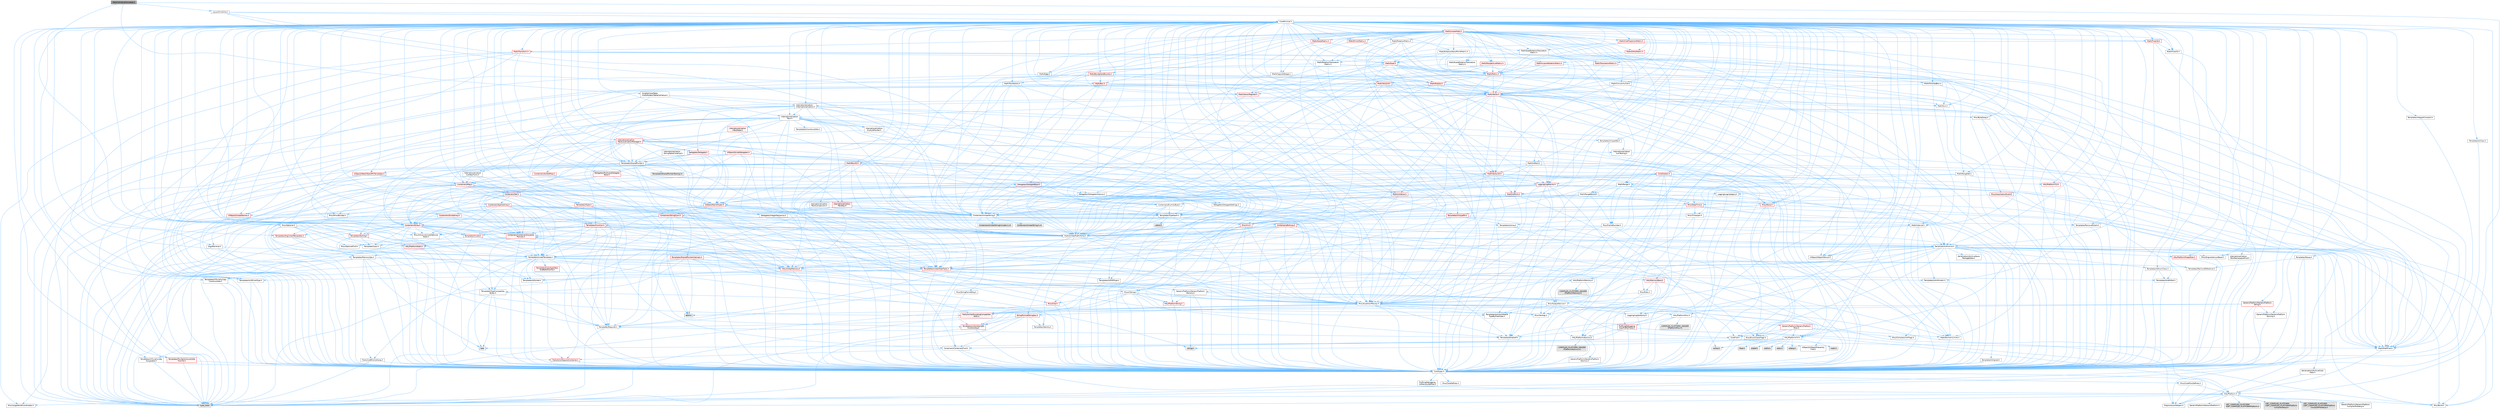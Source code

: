 digraph "TableCellValueFormatter.h"
{
 // INTERACTIVE_SVG=YES
 // LATEX_PDF_SIZE
  bgcolor="transparent";
  edge [fontname=Helvetica,fontsize=10,labelfontname=Helvetica,labelfontsize=10];
  node [fontname=Helvetica,fontsize=10,shape=box,height=0.2,width=0.4];
  Node1 [id="Node000001",label="TableCellValueFormatter.h",height=0.2,width=0.4,color="gray40", fillcolor="grey60", style="filled", fontcolor="black",tooltip=" "];
  Node1 -> Node2 [id="edge1_Node000001_Node000002",color="steelblue1",style="solid",tooltip=" "];
  Node2 [id="Node000002",label="CoreTypes.h",height=0.2,width=0.4,color="grey40", fillcolor="white", style="filled",URL="$dc/dec/CoreTypes_8h.html",tooltip=" "];
  Node2 -> Node3 [id="edge2_Node000002_Node000003",color="steelblue1",style="solid",tooltip=" "];
  Node3 [id="Node000003",label="HAL/Platform.h",height=0.2,width=0.4,color="grey40", fillcolor="white", style="filled",URL="$d9/dd0/Platform_8h.html",tooltip=" "];
  Node3 -> Node4 [id="edge3_Node000003_Node000004",color="steelblue1",style="solid",tooltip=" "];
  Node4 [id="Node000004",label="Misc/Build.h",height=0.2,width=0.4,color="grey40", fillcolor="white", style="filled",URL="$d3/dbb/Build_8h.html",tooltip=" "];
  Node3 -> Node5 [id="edge4_Node000003_Node000005",color="steelblue1",style="solid",tooltip=" "];
  Node5 [id="Node000005",label="Misc/LargeWorldCoordinates.h",height=0.2,width=0.4,color="grey40", fillcolor="white", style="filled",URL="$d2/dcb/LargeWorldCoordinates_8h.html",tooltip=" "];
  Node3 -> Node6 [id="edge5_Node000003_Node000006",color="steelblue1",style="solid",tooltip=" "];
  Node6 [id="Node000006",label="type_traits",height=0.2,width=0.4,color="grey60", fillcolor="#E0E0E0", style="filled",tooltip=" "];
  Node3 -> Node7 [id="edge6_Node000003_Node000007",color="steelblue1",style="solid",tooltip=" "];
  Node7 [id="Node000007",label="PreprocessorHelpers.h",height=0.2,width=0.4,color="grey40", fillcolor="white", style="filled",URL="$db/ddb/PreprocessorHelpers_8h.html",tooltip=" "];
  Node3 -> Node8 [id="edge7_Node000003_Node000008",color="steelblue1",style="solid",tooltip=" "];
  Node8 [id="Node000008",label="UBT_COMPILED_PLATFORM\l/UBT_COMPILED_PLATFORMPlatform\lCompilerPreSetup.h",height=0.2,width=0.4,color="grey60", fillcolor="#E0E0E0", style="filled",tooltip=" "];
  Node3 -> Node9 [id="edge8_Node000003_Node000009",color="steelblue1",style="solid",tooltip=" "];
  Node9 [id="Node000009",label="GenericPlatform/GenericPlatform\lCompilerPreSetup.h",height=0.2,width=0.4,color="grey40", fillcolor="white", style="filled",URL="$d9/dc8/GenericPlatformCompilerPreSetup_8h.html",tooltip=" "];
  Node3 -> Node10 [id="edge9_Node000003_Node000010",color="steelblue1",style="solid",tooltip=" "];
  Node10 [id="Node000010",label="GenericPlatform/GenericPlatform.h",height=0.2,width=0.4,color="grey40", fillcolor="white", style="filled",URL="$d6/d84/GenericPlatform_8h.html",tooltip=" "];
  Node3 -> Node11 [id="edge10_Node000003_Node000011",color="steelblue1",style="solid",tooltip=" "];
  Node11 [id="Node000011",label="UBT_COMPILED_PLATFORM\l/UBT_COMPILED_PLATFORMPlatform.h",height=0.2,width=0.4,color="grey60", fillcolor="#E0E0E0", style="filled",tooltip=" "];
  Node3 -> Node12 [id="edge11_Node000003_Node000012",color="steelblue1",style="solid",tooltip=" "];
  Node12 [id="Node000012",label="UBT_COMPILED_PLATFORM\l/UBT_COMPILED_PLATFORMPlatform\lCompilerSetup.h",height=0.2,width=0.4,color="grey60", fillcolor="#E0E0E0", style="filled",tooltip=" "];
  Node2 -> Node13 [id="edge12_Node000002_Node000013",color="steelblue1",style="solid",tooltip=" "];
  Node13 [id="Node000013",label="ProfilingDebugging\l/UMemoryDefines.h",height=0.2,width=0.4,color="grey40", fillcolor="white", style="filled",URL="$d2/da2/UMemoryDefines_8h.html",tooltip=" "];
  Node2 -> Node14 [id="edge13_Node000002_Node000014",color="steelblue1",style="solid",tooltip=" "];
  Node14 [id="Node000014",label="Misc/CoreMiscDefines.h",height=0.2,width=0.4,color="grey40", fillcolor="white", style="filled",URL="$da/d38/CoreMiscDefines_8h.html",tooltip=" "];
  Node14 -> Node3 [id="edge14_Node000014_Node000003",color="steelblue1",style="solid",tooltip=" "];
  Node14 -> Node7 [id="edge15_Node000014_Node000007",color="steelblue1",style="solid",tooltip=" "];
  Node2 -> Node15 [id="edge16_Node000002_Node000015",color="steelblue1",style="solid",tooltip=" "];
  Node15 [id="Node000015",label="Misc/CoreDefines.h",height=0.2,width=0.4,color="grey40", fillcolor="white", style="filled",URL="$d3/dd2/CoreDefines_8h.html",tooltip=" "];
  Node1 -> Node16 [id="edge17_Node000001_Node000016",color="steelblue1",style="solid",tooltip=" "];
  Node16 [id="Node000016",label="Layout/Visibility.h",height=0.2,width=0.4,color="grey40", fillcolor="white", style="filled",URL="$d1/de6/Visibility_8h.html",tooltip=" "];
  Node16 -> Node17 [id="edge18_Node000016_Node000017",color="steelblue1",style="solid",tooltip=" "];
  Node17 [id="Node000017",label="Containers/EnumAsByte.h",height=0.2,width=0.4,color="grey40", fillcolor="white", style="filled",URL="$d6/d9a/EnumAsByte_8h.html",tooltip=" "];
  Node17 -> Node2 [id="edge19_Node000017_Node000002",color="steelblue1",style="solid",tooltip=" "];
  Node17 -> Node18 [id="edge20_Node000017_Node000018",color="steelblue1",style="solid",tooltip=" "];
  Node18 [id="Node000018",label="Templates/IsPODType.h",height=0.2,width=0.4,color="grey40", fillcolor="white", style="filled",URL="$d7/db1/IsPODType_8h.html",tooltip=" "];
  Node18 -> Node2 [id="edge21_Node000018_Node000002",color="steelblue1",style="solid",tooltip=" "];
  Node17 -> Node19 [id="edge22_Node000017_Node000019",color="steelblue1",style="solid",tooltip=" "];
  Node19 [id="Node000019",label="Templates/TypeHash.h",height=0.2,width=0.4,color="grey40", fillcolor="white", style="filled",URL="$d1/d62/TypeHash_8h.html",tooltip=" "];
  Node19 -> Node2 [id="edge23_Node000019_Node000002",color="steelblue1",style="solid",tooltip=" "];
  Node19 -> Node20 [id="edge24_Node000019_Node000020",color="steelblue1",style="solid",tooltip=" "];
  Node20 [id="Node000020",label="Templates/Requires.h",height=0.2,width=0.4,color="grey40", fillcolor="white", style="filled",URL="$dc/d96/Requires_8h.html",tooltip=" "];
  Node20 -> Node21 [id="edge25_Node000020_Node000021",color="steelblue1",style="solid",tooltip=" "];
  Node21 [id="Node000021",label="Templates/EnableIf.h",height=0.2,width=0.4,color="grey40", fillcolor="white", style="filled",URL="$d7/d60/EnableIf_8h.html",tooltip=" "];
  Node21 -> Node2 [id="edge26_Node000021_Node000002",color="steelblue1",style="solid",tooltip=" "];
  Node20 -> Node6 [id="edge27_Node000020_Node000006",color="steelblue1",style="solid",tooltip=" "];
  Node19 -> Node22 [id="edge28_Node000019_Node000022",color="steelblue1",style="solid",tooltip=" "];
  Node22 [id="Node000022",label="Misc/Crc.h",height=0.2,width=0.4,color="red", fillcolor="#FFF0F0", style="filled",URL="$d4/dd2/Crc_8h.html",tooltip=" "];
  Node22 -> Node2 [id="edge29_Node000022_Node000002",color="steelblue1",style="solid",tooltip=" "];
  Node22 -> Node23 [id="edge30_Node000022_Node000023",color="steelblue1",style="solid",tooltip=" "];
  Node23 [id="Node000023",label="HAL/PlatformString.h",height=0.2,width=0.4,color="red", fillcolor="#FFF0F0", style="filled",URL="$db/db5/PlatformString_8h.html",tooltip=" "];
  Node23 -> Node2 [id="edge31_Node000023_Node000002",color="steelblue1",style="solid",tooltip=" "];
  Node22 -> Node25 [id="edge32_Node000022_Node000025",color="steelblue1",style="solid",tooltip=" "];
  Node25 [id="Node000025",label="Misc/AssertionMacros.h",height=0.2,width=0.4,color="grey40", fillcolor="white", style="filled",URL="$d0/dfa/AssertionMacros_8h.html",tooltip=" "];
  Node25 -> Node2 [id="edge33_Node000025_Node000002",color="steelblue1",style="solid",tooltip=" "];
  Node25 -> Node3 [id="edge34_Node000025_Node000003",color="steelblue1",style="solid",tooltip=" "];
  Node25 -> Node26 [id="edge35_Node000025_Node000026",color="steelblue1",style="solid",tooltip=" "];
  Node26 [id="Node000026",label="HAL/PlatformMisc.h",height=0.2,width=0.4,color="grey40", fillcolor="white", style="filled",URL="$d0/df5/PlatformMisc_8h.html",tooltip=" "];
  Node26 -> Node2 [id="edge36_Node000026_Node000002",color="steelblue1",style="solid",tooltip=" "];
  Node26 -> Node27 [id="edge37_Node000026_Node000027",color="steelblue1",style="solid",tooltip=" "];
  Node27 [id="Node000027",label="GenericPlatform/GenericPlatform\lMisc.h",height=0.2,width=0.4,color="red", fillcolor="#FFF0F0", style="filled",URL="$db/d9a/GenericPlatformMisc_8h.html",tooltip=" "];
  Node27 -> Node33 [id="edge38_Node000027_Node000033",color="steelblue1",style="solid",tooltip=" "];
  Node33 [id="Node000033",label="CoreFwd.h",height=0.2,width=0.4,color="grey40", fillcolor="white", style="filled",URL="$d1/d1e/CoreFwd_8h.html",tooltip=" "];
  Node33 -> Node2 [id="edge39_Node000033_Node000002",color="steelblue1",style="solid",tooltip=" "];
  Node33 -> Node34 [id="edge40_Node000033_Node000034",color="steelblue1",style="solid",tooltip=" "];
  Node34 [id="Node000034",label="Containers/ContainersFwd.h",height=0.2,width=0.4,color="grey40", fillcolor="white", style="filled",URL="$d4/d0a/ContainersFwd_8h.html",tooltip=" "];
  Node34 -> Node3 [id="edge41_Node000034_Node000003",color="steelblue1",style="solid",tooltip=" "];
  Node34 -> Node2 [id="edge42_Node000034_Node000002",color="steelblue1",style="solid",tooltip=" "];
  Node34 -> Node31 [id="edge43_Node000034_Node000031",color="steelblue1",style="solid",tooltip=" "];
  Node31 [id="Node000031",label="Traits/IsContiguousContainer.h",height=0.2,width=0.4,color="red", fillcolor="#FFF0F0", style="filled",URL="$d5/d3c/IsContiguousContainer_8h.html",tooltip=" "];
  Node31 -> Node2 [id="edge44_Node000031_Node000002",color="steelblue1",style="solid",tooltip=" "];
  Node33 -> Node35 [id="edge45_Node000033_Node000035",color="steelblue1",style="solid",tooltip=" "];
  Node35 [id="Node000035",label="Math/MathFwd.h",height=0.2,width=0.4,color="grey40", fillcolor="white", style="filled",URL="$d2/d10/MathFwd_8h.html",tooltip=" "];
  Node35 -> Node3 [id="edge46_Node000035_Node000003",color="steelblue1",style="solid",tooltip=" "];
  Node33 -> Node36 [id="edge47_Node000033_Node000036",color="steelblue1",style="solid",tooltip=" "];
  Node36 [id="Node000036",label="UObject/UObjectHierarchy\lFwd.h",height=0.2,width=0.4,color="grey40", fillcolor="white", style="filled",URL="$d3/d13/UObjectHierarchyFwd_8h.html",tooltip=" "];
  Node27 -> Node2 [id="edge48_Node000027_Node000002",color="steelblue1",style="solid",tooltip=" "];
  Node27 -> Node38 [id="edge49_Node000027_Node000038",color="steelblue1",style="solid",tooltip=" "];
  Node38 [id="Node000038",label="HAL/PlatformCrt.h",height=0.2,width=0.4,color="grey40", fillcolor="white", style="filled",URL="$d8/d75/PlatformCrt_8h.html",tooltip=" "];
  Node38 -> Node39 [id="edge50_Node000038_Node000039",color="steelblue1",style="solid",tooltip=" "];
  Node39 [id="Node000039",label="new",height=0.2,width=0.4,color="grey60", fillcolor="#E0E0E0", style="filled",tooltip=" "];
  Node38 -> Node40 [id="edge51_Node000038_Node000040",color="steelblue1",style="solid",tooltip=" "];
  Node40 [id="Node000040",label="wchar.h",height=0.2,width=0.4,color="grey60", fillcolor="#E0E0E0", style="filled",tooltip=" "];
  Node38 -> Node41 [id="edge52_Node000038_Node000041",color="steelblue1",style="solid",tooltip=" "];
  Node41 [id="Node000041",label="stddef.h",height=0.2,width=0.4,color="grey60", fillcolor="#E0E0E0", style="filled",tooltip=" "];
  Node38 -> Node42 [id="edge53_Node000038_Node000042",color="steelblue1",style="solid",tooltip=" "];
  Node42 [id="Node000042",label="stdlib.h",height=0.2,width=0.4,color="grey60", fillcolor="#E0E0E0", style="filled",tooltip=" "];
  Node38 -> Node43 [id="edge54_Node000038_Node000043",color="steelblue1",style="solid",tooltip=" "];
  Node43 [id="Node000043",label="stdio.h",height=0.2,width=0.4,color="grey60", fillcolor="#E0E0E0", style="filled",tooltip=" "];
  Node38 -> Node44 [id="edge55_Node000038_Node000044",color="steelblue1",style="solid",tooltip=" "];
  Node44 [id="Node000044",label="stdarg.h",height=0.2,width=0.4,color="grey60", fillcolor="#E0E0E0", style="filled",tooltip=" "];
  Node38 -> Node45 [id="edge56_Node000038_Node000045",color="steelblue1",style="solid",tooltip=" "];
  Node45 [id="Node000045",label="math.h",height=0.2,width=0.4,color="grey60", fillcolor="#E0E0E0", style="filled",tooltip=" "];
  Node38 -> Node46 [id="edge57_Node000038_Node000046",color="steelblue1",style="solid",tooltip=" "];
  Node46 [id="Node000046",label="float.h",height=0.2,width=0.4,color="grey60", fillcolor="#E0E0E0", style="filled",tooltip=" "];
  Node38 -> Node47 [id="edge58_Node000038_Node000047",color="steelblue1",style="solid",tooltip=" "];
  Node47 [id="Node000047",label="string.h",height=0.2,width=0.4,color="grey60", fillcolor="#E0E0E0", style="filled",tooltip=" "];
  Node27 -> Node48 [id="edge59_Node000027_Node000048",color="steelblue1",style="solid",tooltip=" "];
  Node48 [id="Node000048",label="Math/NumericLimits.h",height=0.2,width=0.4,color="grey40", fillcolor="white", style="filled",URL="$df/d1b/NumericLimits_8h.html",tooltip=" "];
  Node48 -> Node2 [id="edge60_Node000048_Node000002",color="steelblue1",style="solid",tooltip=" "];
  Node27 -> Node49 [id="edge61_Node000027_Node000049",color="steelblue1",style="solid",tooltip=" "];
  Node49 [id="Node000049",label="Misc/CompressionFlags.h",height=0.2,width=0.4,color="grey40", fillcolor="white", style="filled",URL="$d9/d76/CompressionFlags_8h.html",tooltip=" "];
  Node27 -> Node50 [id="edge62_Node000027_Node000050",color="steelblue1",style="solid",tooltip=" "];
  Node50 [id="Node000050",label="Misc/EnumClassFlags.h",height=0.2,width=0.4,color="grey40", fillcolor="white", style="filled",URL="$d8/de7/EnumClassFlags_8h.html",tooltip=" "];
  Node26 -> Node53 [id="edge63_Node000026_Node000053",color="steelblue1",style="solid",tooltip=" "];
  Node53 [id="Node000053",label="COMPILED_PLATFORM_HEADER\l(PlatformMisc.h)",height=0.2,width=0.4,color="grey60", fillcolor="#E0E0E0", style="filled",tooltip=" "];
  Node26 -> Node54 [id="edge64_Node000026_Node000054",color="steelblue1",style="solid",tooltip=" "];
  Node54 [id="Node000054",label="ProfilingDebugging\l/CpuProfilerTrace.h",height=0.2,width=0.4,color="red", fillcolor="#FFF0F0", style="filled",URL="$da/dcb/CpuProfilerTrace_8h.html",tooltip=" "];
  Node54 -> Node2 [id="edge65_Node000054_Node000002",color="steelblue1",style="solid",tooltip=" "];
  Node54 -> Node34 [id="edge66_Node000054_Node000034",color="steelblue1",style="solid",tooltip=" "];
  Node54 -> Node55 [id="edge67_Node000054_Node000055",color="steelblue1",style="solid",tooltip=" "];
  Node55 [id="Node000055",label="HAL/PlatformAtomics.h",height=0.2,width=0.4,color="grey40", fillcolor="white", style="filled",URL="$d3/d36/PlatformAtomics_8h.html",tooltip=" "];
  Node55 -> Node2 [id="edge68_Node000055_Node000002",color="steelblue1",style="solid",tooltip=" "];
  Node55 -> Node56 [id="edge69_Node000055_Node000056",color="steelblue1",style="solid",tooltip=" "];
  Node56 [id="Node000056",label="GenericPlatform/GenericPlatform\lAtomics.h",height=0.2,width=0.4,color="grey40", fillcolor="white", style="filled",URL="$da/d72/GenericPlatformAtomics_8h.html",tooltip=" "];
  Node56 -> Node2 [id="edge70_Node000056_Node000002",color="steelblue1",style="solid",tooltip=" "];
  Node55 -> Node57 [id="edge71_Node000055_Node000057",color="steelblue1",style="solid",tooltip=" "];
  Node57 [id="Node000057",label="COMPILED_PLATFORM_HEADER\l(PlatformAtomics.h)",height=0.2,width=0.4,color="grey60", fillcolor="#E0E0E0", style="filled",tooltip=" "];
  Node54 -> Node7 [id="edge72_Node000054_Node000007",color="steelblue1",style="solid",tooltip=" "];
  Node54 -> Node4 [id="edge73_Node000054_Node000004",color="steelblue1",style="solid",tooltip=" "];
  Node25 -> Node7 [id="edge74_Node000025_Node000007",color="steelblue1",style="solid",tooltip=" "];
  Node25 -> Node21 [id="edge75_Node000025_Node000021",color="steelblue1",style="solid",tooltip=" "];
  Node25 -> Node62 [id="edge76_Node000025_Node000062",color="steelblue1",style="solid",tooltip=" "];
  Node62 [id="Node000062",label="Templates/IsArrayOrRefOf\lTypeByPredicate.h",height=0.2,width=0.4,color="grey40", fillcolor="white", style="filled",URL="$d6/da1/IsArrayOrRefOfTypeByPredicate_8h.html",tooltip=" "];
  Node62 -> Node2 [id="edge77_Node000062_Node000002",color="steelblue1",style="solid",tooltip=" "];
  Node25 -> Node63 [id="edge78_Node000025_Node000063",color="steelblue1",style="solid",tooltip=" "];
  Node63 [id="Node000063",label="Templates/IsValidVariadic\lFunctionArg.h",height=0.2,width=0.4,color="red", fillcolor="#FFF0F0", style="filled",URL="$d0/dc8/IsValidVariadicFunctionArg_8h.html",tooltip=" "];
  Node63 -> Node2 [id="edge79_Node000063_Node000002",color="steelblue1",style="solid",tooltip=" "];
  Node63 -> Node6 [id="edge80_Node000063_Node000006",color="steelblue1",style="solid",tooltip=" "];
  Node25 -> Node65 [id="edge81_Node000025_Node000065",color="steelblue1",style="solid",tooltip=" "];
  Node65 [id="Node000065",label="Traits/IsCharEncodingCompatible\lWith.h",height=0.2,width=0.4,color="red", fillcolor="#FFF0F0", style="filled",URL="$df/dd1/IsCharEncodingCompatibleWith_8h.html",tooltip=" "];
  Node65 -> Node6 [id="edge82_Node000065_Node000006",color="steelblue1",style="solid",tooltip=" "];
  Node25 -> Node67 [id="edge83_Node000025_Node000067",color="steelblue1",style="solid",tooltip=" "];
  Node67 [id="Node000067",label="Misc/VarArgs.h",height=0.2,width=0.4,color="grey40", fillcolor="white", style="filled",URL="$d5/d6f/VarArgs_8h.html",tooltip=" "];
  Node67 -> Node2 [id="edge84_Node000067_Node000002",color="steelblue1",style="solid",tooltip=" "];
  Node25 -> Node68 [id="edge85_Node000025_Node000068",color="steelblue1",style="solid",tooltip=" "];
  Node68 [id="Node000068",label="String/FormatStringSan.h",height=0.2,width=0.4,color="red", fillcolor="#FFF0F0", style="filled",URL="$d3/d8b/FormatStringSan_8h.html",tooltip=" "];
  Node68 -> Node6 [id="edge86_Node000068_Node000006",color="steelblue1",style="solid",tooltip=" "];
  Node68 -> Node2 [id="edge87_Node000068_Node000002",color="steelblue1",style="solid",tooltip=" "];
  Node68 -> Node20 [id="edge88_Node000068_Node000020",color="steelblue1",style="solid",tooltip=" "];
  Node68 -> Node69 [id="edge89_Node000068_Node000069",color="steelblue1",style="solid",tooltip=" "];
  Node69 [id="Node000069",label="Templates/Identity.h",height=0.2,width=0.4,color="grey40", fillcolor="white", style="filled",URL="$d0/dd5/Identity_8h.html",tooltip=" "];
  Node68 -> Node63 [id="edge90_Node000068_Node000063",color="steelblue1",style="solid",tooltip=" "];
  Node68 -> Node34 [id="edge91_Node000068_Node000034",color="steelblue1",style="solid",tooltip=" "];
  Node25 -> Node73 [id="edge92_Node000025_Node000073",color="steelblue1",style="solid",tooltip=" "];
  Node73 [id="Node000073",label="atomic",height=0.2,width=0.4,color="grey60", fillcolor="#E0E0E0", style="filled",tooltip=" "];
  Node22 -> Node74 [id="edge93_Node000022_Node000074",color="steelblue1",style="solid",tooltip=" "];
  Node74 [id="Node000074",label="Misc/CString.h",height=0.2,width=0.4,color="grey40", fillcolor="white", style="filled",URL="$d2/d49/CString_8h.html",tooltip=" "];
  Node74 -> Node2 [id="edge94_Node000074_Node000002",color="steelblue1",style="solid",tooltip=" "];
  Node74 -> Node38 [id="edge95_Node000074_Node000038",color="steelblue1",style="solid",tooltip=" "];
  Node74 -> Node23 [id="edge96_Node000074_Node000023",color="steelblue1",style="solid",tooltip=" "];
  Node74 -> Node25 [id="edge97_Node000074_Node000025",color="steelblue1",style="solid",tooltip=" "];
  Node74 -> Node75 [id="edge98_Node000074_Node000075",color="steelblue1",style="solid",tooltip=" "];
  Node75 [id="Node000075",label="Misc/Char.h",height=0.2,width=0.4,color="red", fillcolor="#FFF0F0", style="filled",URL="$d0/d58/Char_8h.html",tooltip=" "];
  Node75 -> Node2 [id="edge99_Node000075_Node000002",color="steelblue1",style="solid",tooltip=" "];
  Node75 -> Node6 [id="edge100_Node000075_Node000006",color="steelblue1",style="solid",tooltip=" "];
  Node74 -> Node67 [id="edge101_Node000074_Node000067",color="steelblue1",style="solid",tooltip=" "];
  Node74 -> Node62 [id="edge102_Node000074_Node000062",color="steelblue1",style="solid",tooltip=" "];
  Node74 -> Node63 [id="edge103_Node000074_Node000063",color="steelblue1",style="solid",tooltip=" "];
  Node74 -> Node65 [id="edge104_Node000074_Node000065",color="steelblue1",style="solid",tooltip=" "];
  Node22 -> Node75 [id="edge105_Node000022_Node000075",color="steelblue1",style="solid",tooltip=" "];
  Node22 -> Node79 [id="edge106_Node000022_Node000079",color="steelblue1",style="solid",tooltip=" "];
  Node79 [id="Node000079",label="Templates/UnrealTypeTraits.h",height=0.2,width=0.4,color="red", fillcolor="#FFF0F0", style="filled",URL="$d2/d2d/UnrealTypeTraits_8h.html",tooltip=" "];
  Node79 -> Node2 [id="edge107_Node000079_Node000002",color="steelblue1",style="solid",tooltip=" "];
  Node79 -> Node80 [id="edge108_Node000079_Node000080",color="steelblue1",style="solid",tooltip=" "];
  Node80 [id="Node000080",label="Templates/IsPointer.h",height=0.2,width=0.4,color="grey40", fillcolor="white", style="filled",URL="$d7/d05/IsPointer_8h.html",tooltip=" "];
  Node80 -> Node2 [id="edge109_Node000080_Node000002",color="steelblue1",style="solid",tooltip=" "];
  Node79 -> Node25 [id="edge110_Node000079_Node000025",color="steelblue1",style="solid",tooltip=" "];
  Node79 -> Node81 [id="edge111_Node000079_Node000081",color="steelblue1",style="solid",tooltip=" "];
  Node81 [id="Node000081",label="Templates/AndOrNot.h",height=0.2,width=0.4,color="grey40", fillcolor="white", style="filled",URL="$db/d0a/AndOrNot_8h.html",tooltip=" "];
  Node81 -> Node2 [id="edge112_Node000081_Node000002",color="steelblue1",style="solid",tooltip=" "];
  Node79 -> Node21 [id="edge113_Node000079_Node000021",color="steelblue1",style="solid",tooltip=" "];
  Node79 -> Node82 [id="edge114_Node000079_Node000082",color="steelblue1",style="solid",tooltip=" "];
  Node82 [id="Node000082",label="Templates/IsArithmetic.h",height=0.2,width=0.4,color="grey40", fillcolor="white", style="filled",URL="$d2/d5d/IsArithmetic_8h.html",tooltip=" "];
  Node82 -> Node2 [id="edge115_Node000082_Node000002",color="steelblue1",style="solid",tooltip=" "];
  Node79 -> Node18 [id="edge116_Node000079_Node000018",color="steelblue1",style="solid",tooltip=" "];
  Node79 -> Node84 [id="edge117_Node000079_Node000084",color="steelblue1",style="solid",tooltip=" "];
  Node84 [id="Node000084",label="Templates/IsUECoreType.h",height=0.2,width=0.4,color="grey40", fillcolor="white", style="filled",URL="$d1/db8/IsUECoreType_8h.html",tooltip=" "];
  Node84 -> Node2 [id="edge118_Node000084_Node000002",color="steelblue1",style="solid",tooltip=" "];
  Node84 -> Node6 [id="edge119_Node000084_Node000006",color="steelblue1",style="solid",tooltip=" "];
  Node79 -> Node85 [id="edge120_Node000079_Node000085",color="steelblue1",style="solid",tooltip=" "];
  Node85 [id="Node000085",label="Templates/IsTriviallyCopy\lConstructible.h",height=0.2,width=0.4,color="grey40", fillcolor="white", style="filled",URL="$d3/d78/IsTriviallyCopyConstructible_8h.html",tooltip=" "];
  Node85 -> Node2 [id="edge121_Node000085_Node000002",color="steelblue1",style="solid",tooltip=" "];
  Node85 -> Node6 [id="edge122_Node000085_Node000006",color="steelblue1",style="solid",tooltip=" "];
  Node19 -> Node86 [id="edge123_Node000019_Node000086",color="steelblue1",style="solid",tooltip=" "];
  Node86 [id="Node000086",label="stdint.h",height=0.2,width=0.4,color="grey60", fillcolor="#E0E0E0", style="filled",tooltip=" "];
  Node19 -> Node6 [id="edge124_Node000019_Node000006",color="steelblue1",style="solid",tooltip=" "];
  Node16 -> Node87 [id="edge125_Node000016_Node000087",color="steelblue1",style="solid",tooltip=" "];
  Node87 [id="Node000087",label="Containers/UnrealString.h",height=0.2,width=0.4,color="grey40", fillcolor="white", style="filled",URL="$d5/dba/UnrealString_8h.html",tooltip=" "];
  Node87 -> Node88 [id="edge126_Node000087_Node000088",color="steelblue1",style="solid",tooltip=" "];
  Node88 [id="Node000088",label="Containers/UnrealStringIncludes.h.inl",height=0.2,width=0.4,color="grey60", fillcolor="#E0E0E0", style="filled",tooltip=" "];
  Node87 -> Node89 [id="edge127_Node000087_Node000089",color="steelblue1",style="solid",tooltip=" "];
  Node89 [id="Node000089",label="Containers/UnrealString.h.inl",height=0.2,width=0.4,color="grey60", fillcolor="#E0E0E0", style="filled",tooltip=" "];
  Node87 -> Node90 [id="edge128_Node000087_Node000090",color="steelblue1",style="solid",tooltip=" "];
  Node90 [id="Node000090",label="Misc/StringFormatArg.h",height=0.2,width=0.4,color="grey40", fillcolor="white", style="filled",URL="$d2/d16/StringFormatArg_8h.html",tooltip=" "];
  Node90 -> Node34 [id="edge129_Node000090_Node000034",color="steelblue1",style="solid",tooltip=" "];
  Node16 -> Node91 [id="edge130_Node000016_Node000091",color="steelblue1",style="solid",tooltip=" "];
  Node91 [id="Node000091",label="CoreMinimal.h",height=0.2,width=0.4,color="grey40", fillcolor="white", style="filled",URL="$d7/d67/CoreMinimal_8h.html",tooltip=" "];
  Node91 -> Node2 [id="edge131_Node000091_Node000002",color="steelblue1",style="solid",tooltip=" "];
  Node91 -> Node33 [id="edge132_Node000091_Node000033",color="steelblue1",style="solid",tooltip=" "];
  Node91 -> Node36 [id="edge133_Node000091_Node000036",color="steelblue1",style="solid",tooltip=" "];
  Node91 -> Node34 [id="edge134_Node000091_Node000034",color="steelblue1",style="solid",tooltip=" "];
  Node91 -> Node67 [id="edge135_Node000091_Node000067",color="steelblue1",style="solid",tooltip=" "];
  Node91 -> Node92 [id="edge136_Node000091_Node000092",color="steelblue1",style="solid",tooltip=" "];
  Node92 [id="Node000092",label="Logging/LogVerbosity.h",height=0.2,width=0.4,color="grey40", fillcolor="white", style="filled",URL="$d2/d8f/LogVerbosity_8h.html",tooltip=" "];
  Node92 -> Node2 [id="edge137_Node000092_Node000002",color="steelblue1",style="solid",tooltip=" "];
  Node91 -> Node93 [id="edge138_Node000091_Node000093",color="steelblue1",style="solid",tooltip=" "];
  Node93 [id="Node000093",label="Misc/OutputDevice.h",height=0.2,width=0.4,color="grey40", fillcolor="white", style="filled",URL="$d7/d32/OutputDevice_8h.html",tooltip=" "];
  Node93 -> Node33 [id="edge139_Node000093_Node000033",color="steelblue1",style="solid",tooltip=" "];
  Node93 -> Node2 [id="edge140_Node000093_Node000002",color="steelblue1",style="solid",tooltip=" "];
  Node93 -> Node92 [id="edge141_Node000093_Node000092",color="steelblue1",style="solid",tooltip=" "];
  Node93 -> Node67 [id="edge142_Node000093_Node000067",color="steelblue1",style="solid",tooltip=" "];
  Node93 -> Node62 [id="edge143_Node000093_Node000062",color="steelblue1",style="solid",tooltip=" "];
  Node93 -> Node63 [id="edge144_Node000093_Node000063",color="steelblue1",style="solid",tooltip=" "];
  Node93 -> Node65 [id="edge145_Node000093_Node000065",color="steelblue1",style="solid",tooltip=" "];
  Node91 -> Node38 [id="edge146_Node000091_Node000038",color="steelblue1",style="solid",tooltip=" "];
  Node91 -> Node26 [id="edge147_Node000091_Node000026",color="steelblue1",style="solid",tooltip=" "];
  Node91 -> Node25 [id="edge148_Node000091_Node000025",color="steelblue1",style="solid",tooltip=" "];
  Node91 -> Node80 [id="edge149_Node000091_Node000080",color="steelblue1",style="solid",tooltip=" "];
  Node91 -> Node94 [id="edge150_Node000091_Node000094",color="steelblue1",style="solid",tooltip=" "];
  Node94 [id="Node000094",label="HAL/PlatformMemory.h",height=0.2,width=0.4,color="grey40", fillcolor="white", style="filled",URL="$de/d68/PlatformMemory_8h.html",tooltip=" "];
  Node94 -> Node2 [id="edge151_Node000094_Node000002",color="steelblue1",style="solid",tooltip=" "];
  Node94 -> Node95 [id="edge152_Node000094_Node000095",color="steelblue1",style="solid",tooltip=" "];
  Node95 [id="Node000095",label="GenericPlatform/GenericPlatform\lMemory.h",height=0.2,width=0.4,color="grey40", fillcolor="white", style="filled",URL="$dd/d22/GenericPlatformMemory_8h.html",tooltip=" "];
  Node95 -> Node33 [id="edge153_Node000095_Node000033",color="steelblue1",style="solid",tooltip=" "];
  Node95 -> Node2 [id="edge154_Node000095_Node000002",color="steelblue1",style="solid",tooltip=" "];
  Node95 -> Node23 [id="edge155_Node000095_Node000023",color="steelblue1",style="solid",tooltip=" "];
  Node95 -> Node47 [id="edge156_Node000095_Node000047",color="steelblue1",style="solid",tooltip=" "];
  Node95 -> Node40 [id="edge157_Node000095_Node000040",color="steelblue1",style="solid",tooltip=" "];
  Node94 -> Node96 [id="edge158_Node000094_Node000096",color="steelblue1",style="solid",tooltip=" "];
  Node96 [id="Node000096",label="COMPILED_PLATFORM_HEADER\l(PlatformMemory.h)",height=0.2,width=0.4,color="grey60", fillcolor="#E0E0E0", style="filled",tooltip=" "];
  Node91 -> Node55 [id="edge159_Node000091_Node000055",color="steelblue1",style="solid",tooltip=" "];
  Node91 -> Node97 [id="edge160_Node000091_Node000097",color="steelblue1",style="solid",tooltip=" "];
  Node97 [id="Node000097",label="Misc/Exec.h",height=0.2,width=0.4,color="grey40", fillcolor="white", style="filled",URL="$de/ddb/Exec_8h.html",tooltip=" "];
  Node97 -> Node2 [id="edge161_Node000097_Node000002",color="steelblue1",style="solid",tooltip=" "];
  Node97 -> Node25 [id="edge162_Node000097_Node000025",color="steelblue1",style="solid",tooltip=" "];
  Node91 -> Node98 [id="edge163_Node000091_Node000098",color="steelblue1",style="solid",tooltip=" "];
  Node98 [id="Node000098",label="HAL/MemoryBase.h",height=0.2,width=0.4,color="red", fillcolor="#FFF0F0", style="filled",URL="$d6/d9f/MemoryBase_8h.html",tooltip=" "];
  Node98 -> Node2 [id="edge164_Node000098_Node000002",color="steelblue1",style="solid",tooltip=" "];
  Node98 -> Node55 [id="edge165_Node000098_Node000055",color="steelblue1",style="solid",tooltip=" "];
  Node98 -> Node38 [id="edge166_Node000098_Node000038",color="steelblue1",style="solid",tooltip=" "];
  Node98 -> Node97 [id="edge167_Node000098_Node000097",color="steelblue1",style="solid",tooltip=" "];
  Node98 -> Node93 [id="edge168_Node000098_Node000093",color="steelblue1",style="solid",tooltip=" "];
  Node91 -> Node105 [id="edge169_Node000091_Node000105",color="steelblue1",style="solid",tooltip=" "];
  Node105 [id="Node000105",label="HAL/UnrealMemory.h",height=0.2,width=0.4,color="red", fillcolor="#FFF0F0", style="filled",URL="$d9/d96/UnrealMemory_8h.html",tooltip=" "];
  Node105 -> Node2 [id="edge170_Node000105_Node000002",color="steelblue1",style="solid",tooltip=" "];
  Node105 -> Node95 [id="edge171_Node000105_Node000095",color="steelblue1",style="solid",tooltip=" "];
  Node105 -> Node98 [id="edge172_Node000105_Node000098",color="steelblue1",style="solid",tooltip=" "];
  Node105 -> Node94 [id="edge173_Node000105_Node000094",color="steelblue1",style="solid",tooltip=" "];
  Node105 -> Node80 [id="edge174_Node000105_Node000080",color="steelblue1",style="solid",tooltip=" "];
  Node91 -> Node82 [id="edge175_Node000091_Node000082",color="steelblue1",style="solid",tooltip=" "];
  Node91 -> Node81 [id="edge176_Node000091_Node000081",color="steelblue1",style="solid",tooltip=" "];
  Node91 -> Node18 [id="edge177_Node000091_Node000018",color="steelblue1",style="solid",tooltip=" "];
  Node91 -> Node84 [id="edge178_Node000091_Node000084",color="steelblue1",style="solid",tooltip=" "];
  Node91 -> Node85 [id="edge179_Node000091_Node000085",color="steelblue1",style="solid",tooltip=" "];
  Node91 -> Node79 [id="edge180_Node000091_Node000079",color="steelblue1",style="solid",tooltip=" "];
  Node91 -> Node21 [id="edge181_Node000091_Node000021",color="steelblue1",style="solid",tooltip=" "];
  Node91 -> Node107 [id="edge182_Node000091_Node000107",color="steelblue1",style="solid",tooltip=" "];
  Node107 [id="Node000107",label="Templates/RemoveReference.h",height=0.2,width=0.4,color="grey40", fillcolor="white", style="filled",URL="$da/dbe/RemoveReference_8h.html",tooltip=" "];
  Node107 -> Node2 [id="edge183_Node000107_Node000002",color="steelblue1",style="solid",tooltip=" "];
  Node91 -> Node108 [id="edge184_Node000091_Node000108",color="steelblue1",style="solid",tooltip=" "];
  Node108 [id="Node000108",label="Templates/IntegralConstant.h",height=0.2,width=0.4,color="grey40", fillcolor="white", style="filled",URL="$db/d1b/IntegralConstant_8h.html",tooltip=" "];
  Node108 -> Node2 [id="edge185_Node000108_Node000002",color="steelblue1",style="solid",tooltip=" "];
  Node91 -> Node109 [id="edge186_Node000091_Node000109",color="steelblue1",style="solid",tooltip=" "];
  Node109 [id="Node000109",label="Templates/IsClass.h",height=0.2,width=0.4,color="grey40", fillcolor="white", style="filled",URL="$db/dcb/IsClass_8h.html",tooltip=" "];
  Node109 -> Node2 [id="edge187_Node000109_Node000002",color="steelblue1",style="solid",tooltip=" "];
  Node91 -> Node110 [id="edge188_Node000091_Node000110",color="steelblue1",style="solid",tooltip=" "];
  Node110 [id="Node000110",label="Templates/TypeCompatible\lBytes.h",height=0.2,width=0.4,color="grey40", fillcolor="white", style="filled",URL="$df/d0a/TypeCompatibleBytes_8h.html",tooltip=" "];
  Node110 -> Node2 [id="edge189_Node000110_Node000002",color="steelblue1",style="solid",tooltip=" "];
  Node110 -> Node47 [id="edge190_Node000110_Node000047",color="steelblue1",style="solid",tooltip=" "];
  Node110 -> Node39 [id="edge191_Node000110_Node000039",color="steelblue1",style="solid",tooltip=" "];
  Node110 -> Node6 [id="edge192_Node000110_Node000006",color="steelblue1",style="solid",tooltip=" "];
  Node91 -> Node31 [id="edge193_Node000091_Node000031",color="steelblue1",style="solid",tooltip=" "];
  Node91 -> Node111 [id="edge194_Node000091_Node000111",color="steelblue1",style="solid",tooltip=" "];
  Node111 [id="Node000111",label="Templates/UnrealTemplate.h",height=0.2,width=0.4,color="grey40", fillcolor="white", style="filled",URL="$d4/d24/UnrealTemplate_8h.html",tooltip=" "];
  Node111 -> Node2 [id="edge195_Node000111_Node000002",color="steelblue1",style="solid",tooltip=" "];
  Node111 -> Node80 [id="edge196_Node000111_Node000080",color="steelblue1",style="solid",tooltip=" "];
  Node111 -> Node105 [id="edge197_Node000111_Node000105",color="steelblue1",style="solid",tooltip=" "];
  Node111 -> Node112 [id="edge198_Node000111_Node000112",color="steelblue1",style="solid",tooltip=" "];
  Node112 [id="Node000112",label="Templates/CopyQualifiers\lAndRefsFromTo.h",height=0.2,width=0.4,color="red", fillcolor="#FFF0F0", style="filled",URL="$d3/db3/CopyQualifiersAndRefsFromTo_8h.html",tooltip=" "];
  Node111 -> Node79 [id="edge199_Node000111_Node000079",color="steelblue1",style="solid",tooltip=" "];
  Node111 -> Node107 [id="edge200_Node000111_Node000107",color="steelblue1",style="solid",tooltip=" "];
  Node111 -> Node20 [id="edge201_Node000111_Node000020",color="steelblue1",style="solid",tooltip=" "];
  Node111 -> Node110 [id="edge202_Node000111_Node000110",color="steelblue1",style="solid",tooltip=" "];
  Node111 -> Node69 [id="edge203_Node000111_Node000069",color="steelblue1",style="solid",tooltip=" "];
  Node111 -> Node31 [id="edge204_Node000111_Node000031",color="steelblue1",style="solid",tooltip=" "];
  Node111 -> Node114 [id="edge205_Node000111_Node000114",color="steelblue1",style="solid",tooltip=" "];
  Node114 [id="Node000114",label="Traits/UseBitwiseSwap.h",height=0.2,width=0.4,color="grey40", fillcolor="white", style="filled",URL="$db/df3/UseBitwiseSwap_8h.html",tooltip=" "];
  Node114 -> Node2 [id="edge206_Node000114_Node000002",color="steelblue1",style="solid",tooltip=" "];
  Node114 -> Node6 [id="edge207_Node000114_Node000006",color="steelblue1",style="solid",tooltip=" "];
  Node111 -> Node6 [id="edge208_Node000111_Node000006",color="steelblue1",style="solid",tooltip=" "];
  Node91 -> Node48 [id="edge209_Node000091_Node000048",color="steelblue1",style="solid",tooltip=" "];
  Node91 -> Node115 [id="edge210_Node000091_Node000115",color="steelblue1",style="solid",tooltip=" "];
  Node115 [id="Node000115",label="HAL/PlatformMath.h",height=0.2,width=0.4,color="red", fillcolor="#FFF0F0", style="filled",URL="$dc/d53/PlatformMath_8h.html",tooltip=" "];
  Node115 -> Node2 [id="edge211_Node000115_Node000002",color="steelblue1",style="solid",tooltip=" "];
  Node91 -> Node104 [id="edge212_Node000091_Node000104",color="steelblue1",style="solid",tooltip=" "];
  Node104 [id="Node000104",label="Templates/IsTriviallyCopy\lAssignable.h",height=0.2,width=0.4,color="grey40", fillcolor="white", style="filled",URL="$d2/df2/IsTriviallyCopyAssignable_8h.html",tooltip=" "];
  Node104 -> Node2 [id="edge213_Node000104_Node000002",color="steelblue1",style="solid",tooltip=" "];
  Node104 -> Node6 [id="edge214_Node000104_Node000006",color="steelblue1",style="solid",tooltip=" "];
  Node91 -> Node123 [id="edge215_Node000091_Node000123",color="steelblue1",style="solid",tooltip=" "];
  Node123 [id="Node000123",label="Templates/MemoryOps.h",height=0.2,width=0.4,color="grey40", fillcolor="white", style="filled",URL="$db/dea/MemoryOps_8h.html",tooltip=" "];
  Node123 -> Node2 [id="edge216_Node000123_Node000002",color="steelblue1",style="solid",tooltip=" "];
  Node123 -> Node105 [id="edge217_Node000123_Node000105",color="steelblue1",style="solid",tooltip=" "];
  Node123 -> Node104 [id="edge218_Node000123_Node000104",color="steelblue1",style="solid",tooltip=" "];
  Node123 -> Node85 [id="edge219_Node000123_Node000085",color="steelblue1",style="solid",tooltip=" "];
  Node123 -> Node20 [id="edge220_Node000123_Node000020",color="steelblue1",style="solid",tooltip=" "];
  Node123 -> Node79 [id="edge221_Node000123_Node000079",color="steelblue1",style="solid",tooltip=" "];
  Node123 -> Node114 [id="edge222_Node000123_Node000114",color="steelblue1",style="solid",tooltip=" "];
  Node123 -> Node39 [id="edge223_Node000123_Node000039",color="steelblue1",style="solid",tooltip=" "];
  Node123 -> Node6 [id="edge224_Node000123_Node000006",color="steelblue1",style="solid",tooltip=" "];
  Node91 -> Node124 [id="edge225_Node000091_Node000124",color="steelblue1",style="solid",tooltip=" "];
  Node124 [id="Node000124",label="Containers/ContainerAllocation\lPolicies.h",height=0.2,width=0.4,color="red", fillcolor="#FFF0F0", style="filled",URL="$d7/dff/ContainerAllocationPolicies_8h.html",tooltip=" "];
  Node124 -> Node2 [id="edge226_Node000124_Node000002",color="steelblue1",style="solid",tooltip=" "];
  Node124 -> Node124 [id="edge227_Node000124_Node000124",color="steelblue1",style="solid",tooltip=" "];
  Node124 -> Node115 [id="edge228_Node000124_Node000115",color="steelblue1",style="solid",tooltip=" "];
  Node124 -> Node105 [id="edge229_Node000124_Node000105",color="steelblue1",style="solid",tooltip=" "];
  Node124 -> Node48 [id="edge230_Node000124_Node000048",color="steelblue1",style="solid",tooltip=" "];
  Node124 -> Node25 [id="edge231_Node000124_Node000025",color="steelblue1",style="solid",tooltip=" "];
  Node124 -> Node123 [id="edge232_Node000124_Node000123",color="steelblue1",style="solid",tooltip=" "];
  Node124 -> Node110 [id="edge233_Node000124_Node000110",color="steelblue1",style="solid",tooltip=" "];
  Node124 -> Node6 [id="edge234_Node000124_Node000006",color="steelblue1",style="solid",tooltip=" "];
  Node91 -> Node127 [id="edge235_Node000091_Node000127",color="steelblue1",style="solid",tooltip=" "];
  Node127 [id="Node000127",label="Templates/IsEnumClass.h",height=0.2,width=0.4,color="grey40", fillcolor="white", style="filled",URL="$d7/d15/IsEnumClass_8h.html",tooltip=" "];
  Node127 -> Node2 [id="edge236_Node000127_Node000002",color="steelblue1",style="solid",tooltip=" "];
  Node127 -> Node81 [id="edge237_Node000127_Node000081",color="steelblue1",style="solid",tooltip=" "];
  Node91 -> Node128 [id="edge238_Node000091_Node000128",color="steelblue1",style="solid",tooltip=" "];
  Node128 [id="Node000128",label="HAL/PlatformProperties.h",height=0.2,width=0.4,color="red", fillcolor="#FFF0F0", style="filled",URL="$d9/db0/PlatformProperties_8h.html",tooltip=" "];
  Node128 -> Node2 [id="edge239_Node000128_Node000002",color="steelblue1",style="solid",tooltip=" "];
  Node91 -> Node131 [id="edge240_Node000091_Node000131",color="steelblue1",style="solid",tooltip=" "];
  Node131 [id="Node000131",label="Misc/EngineVersionBase.h",height=0.2,width=0.4,color="grey40", fillcolor="white", style="filled",URL="$d5/d2b/EngineVersionBase_8h.html",tooltip=" "];
  Node131 -> Node2 [id="edge241_Node000131_Node000002",color="steelblue1",style="solid",tooltip=" "];
  Node91 -> Node132 [id="edge242_Node000091_Node000132",color="steelblue1",style="solid",tooltip=" "];
  Node132 [id="Node000132",label="Internationalization\l/TextNamespaceFwd.h",height=0.2,width=0.4,color="grey40", fillcolor="white", style="filled",URL="$d8/d97/TextNamespaceFwd_8h.html",tooltip=" "];
  Node132 -> Node2 [id="edge243_Node000132_Node000002",color="steelblue1",style="solid",tooltip=" "];
  Node91 -> Node133 [id="edge244_Node000091_Node000133",color="steelblue1",style="solid",tooltip=" "];
  Node133 [id="Node000133",label="Serialization/Archive.h",height=0.2,width=0.4,color="grey40", fillcolor="white", style="filled",URL="$d7/d3b/Archive_8h.html",tooltip=" "];
  Node133 -> Node33 [id="edge245_Node000133_Node000033",color="steelblue1",style="solid",tooltip=" "];
  Node133 -> Node2 [id="edge246_Node000133_Node000002",color="steelblue1",style="solid",tooltip=" "];
  Node133 -> Node128 [id="edge247_Node000133_Node000128",color="steelblue1",style="solid",tooltip=" "];
  Node133 -> Node132 [id="edge248_Node000133_Node000132",color="steelblue1",style="solid",tooltip=" "];
  Node133 -> Node35 [id="edge249_Node000133_Node000035",color="steelblue1",style="solid",tooltip=" "];
  Node133 -> Node25 [id="edge250_Node000133_Node000025",color="steelblue1",style="solid",tooltip=" "];
  Node133 -> Node4 [id="edge251_Node000133_Node000004",color="steelblue1",style="solid",tooltip=" "];
  Node133 -> Node49 [id="edge252_Node000133_Node000049",color="steelblue1",style="solid",tooltip=" "];
  Node133 -> Node131 [id="edge253_Node000133_Node000131",color="steelblue1",style="solid",tooltip=" "];
  Node133 -> Node67 [id="edge254_Node000133_Node000067",color="steelblue1",style="solid",tooltip=" "];
  Node133 -> Node134 [id="edge255_Node000133_Node000134",color="steelblue1",style="solid",tooltip=" "];
  Node134 [id="Node000134",label="Serialization/ArchiveCook\lData.h",height=0.2,width=0.4,color="grey40", fillcolor="white", style="filled",URL="$dc/db6/ArchiveCookData_8h.html",tooltip=" "];
  Node134 -> Node3 [id="edge256_Node000134_Node000003",color="steelblue1",style="solid",tooltip=" "];
  Node133 -> Node135 [id="edge257_Node000133_Node000135",color="steelblue1",style="solid",tooltip=" "];
  Node135 [id="Node000135",label="Serialization/ArchiveSave\lPackageData.h",height=0.2,width=0.4,color="grey40", fillcolor="white", style="filled",URL="$d1/d37/ArchiveSavePackageData_8h.html",tooltip=" "];
  Node133 -> Node21 [id="edge258_Node000133_Node000021",color="steelblue1",style="solid",tooltip=" "];
  Node133 -> Node62 [id="edge259_Node000133_Node000062",color="steelblue1",style="solid",tooltip=" "];
  Node133 -> Node127 [id="edge260_Node000133_Node000127",color="steelblue1",style="solid",tooltip=" "];
  Node133 -> Node120 [id="edge261_Node000133_Node000120",color="steelblue1",style="solid",tooltip=" "];
  Node120 [id="Node000120",label="Templates/IsSigned.h",height=0.2,width=0.4,color="grey40", fillcolor="white", style="filled",URL="$d8/dd8/IsSigned_8h.html",tooltip=" "];
  Node120 -> Node2 [id="edge262_Node000120_Node000002",color="steelblue1",style="solid",tooltip=" "];
  Node133 -> Node63 [id="edge263_Node000133_Node000063",color="steelblue1",style="solid",tooltip=" "];
  Node133 -> Node111 [id="edge264_Node000133_Node000111",color="steelblue1",style="solid",tooltip=" "];
  Node133 -> Node65 [id="edge265_Node000133_Node000065",color="steelblue1",style="solid",tooltip=" "];
  Node133 -> Node136 [id="edge266_Node000133_Node000136",color="steelblue1",style="solid",tooltip=" "];
  Node136 [id="Node000136",label="UObject/ObjectVersion.h",height=0.2,width=0.4,color="grey40", fillcolor="white", style="filled",URL="$da/d63/ObjectVersion_8h.html",tooltip=" "];
  Node136 -> Node2 [id="edge267_Node000136_Node000002",color="steelblue1",style="solid",tooltip=" "];
  Node91 -> Node137 [id="edge268_Node000091_Node000137",color="steelblue1",style="solid",tooltip=" "];
  Node137 [id="Node000137",label="Templates/Less.h",height=0.2,width=0.4,color="grey40", fillcolor="white", style="filled",URL="$de/dc8/Less_8h.html",tooltip=" "];
  Node137 -> Node2 [id="edge269_Node000137_Node000002",color="steelblue1",style="solid",tooltip=" "];
  Node137 -> Node111 [id="edge270_Node000137_Node000111",color="steelblue1",style="solid",tooltip=" "];
  Node91 -> Node138 [id="edge271_Node000091_Node000138",color="steelblue1",style="solid",tooltip=" "];
  Node138 [id="Node000138",label="Templates/Sorting.h",height=0.2,width=0.4,color="red", fillcolor="#FFF0F0", style="filled",URL="$d3/d9e/Sorting_8h.html",tooltip=" "];
  Node138 -> Node2 [id="edge272_Node000138_Node000002",color="steelblue1",style="solid",tooltip=" "];
  Node138 -> Node115 [id="edge273_Node000138_Node000115",color="steelblue1",style="solid",tooltip=" "];
  Node138 -> Node137 [id="edge274_Node000138_Node000137",color="steelblue1",style="solid",tooltip=" "];
  Node91 -> Node75 [id="edge275_Node000091_Node000075",color="steelblue1",style="solid",tooltip=" "];
  Node91 -> Node149 [id="edge276_Node000091_Node000149",color="steelblue1",style="solid",tooltip=" "];
  Node149 [id="Node000149",label="GenericPlatform/GenericPlatform\lStricmp.h",height=0.2,width=0.4,color="grey40", fillcolor="white", style="filled",URL="$d2/d86/GenericPlatformStricmp_8h.html",tooltip=" "];
  Node149 -> Node2 [id="edge277_Node000149_Node000002",color="steelblue1",style="solid",tooltip=" "];
  Node91 -> Node150 [id="edge278_Node000091_Node000150",color="steelblue1",style="solid",tooltip=" "];
  Node150 [id="Node000150",label="GenericPlatform/GenericPlatform\lString.h",height=0.2,width=0.4,color="red", fillcolor="#FFF0F0", style="filled",URL="$dd/d20/GenericPlatformString_8h.html",tooltip=" "];
  Node150 -> Node2 [id="edge279_Node000150_Node000002",color="steelblue1",style="solid",tooltip=" "];
  Node150 -> Node149 [id="edge280_Node000150_Node000149",color="steelblue1",style="solid",tooltip=" "];
  Node150 -> Node21 [id="edge281_Node000150_Node000021",color="steelblue1",style="solid",tooltip=" "];
  Node150 -> Node65 [id="edge282_Node000150_Node000065",color="steelblue1",style="solid",tooltip=" "];
  Node150 -> Node6 [id="edge283_Node000150_Node000006",color="steelblue1",style="solid",tooltip=" "];
  Node91 -> Node23 [id="edge284_Node000091_Node000023",color="steelblue1",style="solid",tooltip=" "];
  Node91 -> Node74 [id="edge285_Node000091_Node000074",color="steelblue1",style="solid",tooltip=" "];
  Node91 -> Node22 [id="edge286_Node000091_Node000022",color="steelblue1",style="solid",tooltip=" "];
  Node91 -> Node148 [id="edge287_Node000091_Node000148",color="steelblue1",style="solid",tooltip=" "];
  Node148 [id="Node000148",label="Math/UnrealMathUtility.h",height=0.2,width=0.4,color="grey40", fillcolor="white", style="filled",URL="$db/db8/UnrealMathUtility_8h.html",tooltip=" "];
  Node148 -> Node2 [id="edge288_Node000148_Node000002",color="steelblue1",style="solid",tooltip=" "];
  Node148 -> Node25 [id="edge289_Node000148_Node000025",color="steelblue1",style="solid",tooltip=" "];
  Node148 -> Node115 [id="edge290_Node000148_Node000115",color="steelblue1",style="solid",tooltip=" "];
  Node148 -> Node35 [id="edge291_Node000148_Node000035",color="steelblue1",style="solid",tooltip=" "];
  Node148 -> Node69 [id="edge292_Node000148_Node000069",color="steelblue1",style="solid",tooltip=" "];
  Node148 -> Node20 [id="edge293_Node000148_Node000020",color="steelblue1",style="solid",tooltip=" "];
  Node91 -> Node87 [id="edge294_Node000091_Node000087",color="steelblue1",style="solid",tooltip=" "];
  Node91 -> Node153 [id="edge295_Node000091_Node000153",color="steelblue1",style="solid",tooltip=" "];
  Node153 [id="Node000153",label="Containers/Array.h",height=0.2,width=0.4,color="red", fillcolor="#FFF0F0", style="filled",URL="$df/dd0/Array_8h.html",tooltip=" "];
  Node153 -> Node2 [id="edge296_Node000153_Node000002",color="steelblue1",style="solid",tooltip=" "];
  Node153 -> Node25 [id="edge297_Node000153_Node000025",color="steelblue1",style="solid",tooltip=" "];
  Node153 -> Node154 [id="edge298_Node000153_Node000154",color="steelblue1",style="solid",tooltip=" "];
  Node154 [id="Node000154",label="Misc/IntrusiveUnsetOptional\lState.h",height=0.2,width=0.4,color="grey40", fillcolor="white", style="filled",URL="$d2/d0a/IntrusiveUnsetOptionalState_8h.html",tooltip=" "];
  Node154 -> Node155 [id="edge299_Node000154_Node000155",color="steelblue1",style="solid",tooltip=" "];
  Node155 [id="Node000155",label="Misc/OptionalFwd.h",height=0.2,width=0.4,color="grey40", fillcolor="white", style="filled",URL="$dc/d50/OptionalFwd_8h.html",tooltip=" "];
  Node153 -> Node105 [id="edge300_Node000153_Node000105",color="steelblue1",style="solid",tooltip=" "];
  Node153 -> Node79 [id="edge301_Node000153_Node000079",color="steelblue1",style="solid",tooltip=" "];
  Node153 -> Node111 [id="edge302_Node000153_Node000111",color="steelblue1",style="solid",tooltip=" "];
  Node153 -> Node124 [id="edge303_Node000153_Node000124",color="steelblue1",style="solid",tooltip=" "];
  Node153 -> Node133 [id="edge304_Node000153_Node000133",color="steelblue1",style="solid",tooltip=" "];
  Node153 -> Node141 [id="edge305_Node000153_Node000141",color="steelblue1",style="solid",tooltip=" "];
  Node141 [id="Node000141",label="Templates/Invoke.h",height=0.2,width=0.4,color="red", fillcolor="#FFF0F0", style="filled",URL="$d7/deb/Invoke_8h.html",tooltip=" "];
  Node141 -> Node2 [id="edge306_Node000141_Node000002",color="steelblue1",style="solid",tooltip=" "];
  Node141 -> Node111 [id="edge307_Node000141_Node000111",color="steelblue1",style="solid",tooltip=" "];
  Node141 -> Node6 [id="edge308_Node000141_Node000006",color="steelblue1",style="solid",tooltip=" "];
  Node153 -> Node137 [id="edge309_Node000153_Node000137",color="steelblue1",style="solid",tooltip=" "];
  Node153 -> Node20 [id="edge310_Node000153_Node000020",color="steelblue1",style="solid",tooltip=" "];
  Node153 -> Node138 [id="edge311_Node000153_Node000138",color="steelblue1",style="solid",tooltip=" "];
  Node153 -> Node173 [id="edge312_Node000153_Node000173",color="steelblue1",style="solid",tooltip=" "];
  Node173 [id="Node000173",label="Templates/AlignmentTemplates.h",height=0.2,width=0.4,color="red", fillcolor="#FFF0F0", style="filled",URL="$dd/d32/AlignmentTemplates_8h.html",tooltip=" "];
  Node173 -> Node2 [id="edge313_Node000173_Node000002",color="steelblue1",style="solid",tooltip=" "];
  Node173 -> Node80 [id="edge314_Node000173_Node000080",color="steelblue1",style="solid",tooltip=" "];
  Node153 -> Node6 [id="edge315_Node000153_Node000006",color="steelblue1",style="solid",tooltip=" "];
  Node91 -> Node174 [id="edge316_Node000091_Node000174",color="steelblue1",style="solid",tooltip=" "];
  Node174 [id="Node000174",label="Misc/FrameNumber.h",height=0.2,width=0.4,color="grey40", fillcolor="white", style="filled",URL="$dd/dbd/FrameNumber_8h.html",tooltip=" "];
  Node174 -> Node2 [id="edge317_Node000174_Node000002",color="steelblue1",style="solid",tooltip=" "];
  Node174 -> Node48 [id="edge318_Node000174_Node000048",color="steelblue1",style="solid",tooltip=" "];
  Node174 -> Node148 [id="edge319_Node000174_Node000148",color="steelblue1",style="solid",tooltip=" "];
  Node174 -> Node21 [id="edge320_Node000174_Node000021",color="steelblue1",style="solid",tooltip=" "];
  Node174 -> Node79 [id="edge321_Node000174_Node000079",color="steelblue1",style="solid",tooltip=" "];
  Node91 -> Node175 [id="edge322_Node000091_Node000175",color="steelblue1",style="solid",tooltip=" "];
  Node175 [id="Node000175",label="Misc/Timespan.h",height=0.2,width=0.4,color="grey40", fillcolor="white", style="filled",URL="$da/dd9/Timespan_8h.html",tooltip=" "];
  Node175 -> Node2 [id="edge323_Node000175_Node000002",color="steelblue1",style="solid",tooltip=" "];
  Node175 -> Node176 [id="edge324_Node000175_Node000176",color="steelblue1",style="solid",tooltip=" "];
  Node176 [id="Node000176",label="Math/Interval.h",height=0.2,width=0.4,color="grey40", fillcolor="white", style="filled",URL="$d1/d55/Interval_8h.html",tooltip=" "];
  Node176 -> Node2 [id="edge325_Node000176_Node000002",color="steelblue1",style="solid",tooltip=" "];
  Node176 -> Node82 [id="edge326_Node000176_Node000082",color="steelblue1",style="solid",tooltip=" "];
  Node176 -> Node79 [id="edge327_Node000176_Node000079",color="steelblue1",style="solid",tooltip=" "];
  Node176 -> Node48 [id="edge328_Node000176_Node000048",color="steelblue1",style="solid",tooltip=" "];
  Node176 -> Node148 [id="edge329_Node000176_Node000148",color="steelblue1",style="solid",tooltip=" "];
  Node175 -> Node148 [id="edge330_Node000175_Node000148",color="steelblue1",style="solid",tooltip=" "];
  Node175 -> Node25 [id="edge331_Node000175_Node000025",color="steelblue1",style="solid",tooltip=" "];
  Node91 -> Node177 [id="edge332_Node000091_Node000177",color="steelblue1",style="solid",tooltip=" "];
  Node177 [id="Node000177",label="Containers/StringConv.h",height=0.2,width=0.4,color="red", fillcolor="#FFF0F0", style="filled",URL="$d3/ddf/StringConv_8h.html",tooltip=" "];
  Node177 -> Node2 [id="edge333_Node000177_Node000002",color="steelblue1",style="solid",tooltip=" "];
  Node177 -> Node25 [id="edge334_Node000177_Node000025",color="steelblue1",style="solid",tooltip=" "];
  Node177 -> Node124 [id="edge335_Node000177_Node000124",color="steelblue1",style="solid",tooltip=" "];
  Node177 -> Node153 [id="edge336_Node000177_Node000153",color="steelblue1",style="solid",tooltip=" "];
  Node177 -> Node74 [id="edge337_Node000177_Node000074",color="steelblue1",style="solid",tooltip=" "];
  Node177 -> Node178 [id="edge338_Node000177_Node000178",color="steelblue1",style="solid",tooltip=" "];
  Node178 [id="Node000178",label="Templates/IsArray.h",height=0.2,width=0.4,color="grey40", fillcolor="white", style="filled",URL="$d8/d8d/IsArray_8h.html",tooltip=" "];
  Node178 -> Node2 [id="edge339_Node000178_Node000002",color="steelblue1",style="solid",tooltip=" "];
  Node177 -> Node111 [id="edge340_Node000177_Node000111",color="steelblue1",style="solid",tooltip=" "];
  Node177 -> Node79 [id="edge341_Node000177_Node000079",color="steelblue1",style="solid",tooltip=" "];
  Node177 -> Node65 [id="edge342_Node000177_Node000065",color="steelblue1",style="solid",tooltip=" "];
  Node177 -> Node31 [id="edge343_Node000177_Node000031",color="steelblue1",style="solid",tooltip=" "];
  Node177 -> Node6 [id="edge344_Node000177_Node000006",color="steelblue1",style="solid",tooltip=" "];
  Node91 -> Node179 [id="edge345_Node000091_Node000179",color="steelblue1",style="solid",tooltip=" "];
  Node179 [id="Node000179",label="UObject/UnrealNames.h",height=0.2,width=0.4,color="red", fillcolor="#FFF0F0", style="filled",URL="$d8/db1/UnrealNames_8h.html",tooltip=" "];
  Node179 -> Node2 [id="edge346_Node000179_Node000002",color="steelblue1",style="solid",tooltip=" "];
  Node91 -> Node181 [id="edge347_Node000091_Node000181",color="steelblue1",style="solid",tooltip=" "];
  Node181 [id="Node000181",label="UObject/NameTypes.h",height=0.2,width=0.4,color="red", fillcolor="#FFF0F0", style="filled",URL="$d6/d35/NameTypes_8h.html",tooltip=" "];
  Node181 -> Node2 [id="edge348_Node000181_Node000002",color="steelblue1",style="solid",tooltip=" "];
  Node181 -> Node25 [id="edge349_Node000181_Node000025",color="steelblue1",style="solid",tooltip=" "];
  Node181 -> Node105 [id="edge350_Node000181_Node000105",color="steelblue1",style="solid",tooltip=" "];
  Node181 -> Node79 [id="edge351_Node000181_Node000079",color="steelblue1",style="solid",tooltip=" "];
  Node181 -> Node111 [id="edge352_Node000181_Node000111",color="steelblue1",style="solid",tooltip=" "];
  Node181 -> Node87 [id="edge353_Node000181_Node000087",color="steelblue1",style="solid",tooltip=" "];
  Node181 -> Node177 [id="edge354_Node000181_Node000177",color="steelblue1",style="solid",tooltip=" "];
  Node181 -> Node179 [id="edge355_Node000181_Node000179",color="steelblue1",style="solid",tooltip=" "];
  Node181 -> Node154 [id="edge356_Node000181_Node000154",color="steelblue1",style="solid",tooltip=" "];
  Node91 -> Node189 [id="edge357_Node000091_Node000189",color="steelblue1",style="solid",tooltip=" "];
  Node189 [id="Node000189",label="Misc/Parse.h",height=0.2,width=0.4,color="red", fillcolor="#FFF0F0", style="filled",URL="$dc/d71/Parse_8h.html",tooltip=" "];
  Node189 -> Node87 [id="edge358_Node000189_Node000087",color="steelblue1",style="solid",tooltip=" "];
  Node189 -> Node2 [id="edge359_Node000189_Node000002",color="steelblue1",style="solid",tooltip=" "];
  Node189 -> Node38 [id="edge360_Node000189_Node000038",color="steelblue1",style="solid",tooltip=" "];
  Node189 -> Node4 [id="edge361_Node000189_Node000004",color="steelblue1",style="solid",tooltip=" "];
  Node189 -> Node50 [id="edge362_Node000189_Node000050",color="steelblue1",style="solid",tooltip=" "];
  Node189 -> Node190 [id="edge363_Node000189_Node000190",color="steelblue1",style="solid",tooltip=" "];
  Node190 [id="Node000190",label="Templates/Function.h",height=0.2,width=0.4,color="red", fillcolor="#FFF0F0", style="filled",URL="$df/df5/Function_8h.html",tooltip=" "];
  Node190 -> Node2 [id="edge364_Node000190_Node000002",color="steelblue1",style="solid",tooltip=" "];
  Node190 -> Node25 [id="edge365_Node000190_Node000025",color="steelblue1",style="solid",tooltip=" "];
  Node190 -> Node154 [id="edge366_Node000190_Node000154",color="steelblue1",style="solid",tooltip=" "];
  Node190 -> Node105 [id="edge367_Node000190_Node000105",color="steelblue1",style="solid",tooltip=" "];
  Node190 -> Node79 [id="edge368_Node000190_Node000079",color="steelblue1",style="solid",tooltip=" "];
  Node190 -> Node141 [id="edge369_Node000190_Node000141",color="steelblue1",style="solid",tooltip=" "];
  Node190 -> Node111 [id="edge370_Node000190_Node000111",color="steelblue1",style="solid",tooltip=" "];
  Node190 -> Node20 [id="edge371_Node000190_Node000020",color="steelblue1",style="solid",tooltip=" "];
  Node190 -> Node148 [id="edge372_Node000190_Node000148",color="steelblue1",style="solid",tooltip=" "];
  Node190 -> Node39 [id="edge373_Node000190_Node000039",color="steelblue1",style="solid",tooltip=" "];
  Node190 -> Node6 [id="edge374_Node000190_Node000006",color="steelblue1",style="solid",tooltip=" "];
  Node91 -> Node173 [id="edge375_Node000091_Node000173",color="steelblue1",style="solid",tooltip=" "];
  Node91 -> Node192 [id="edge376_Node000091_Node000192",color="steelblue1",style="solid",tooltip=" "];
  Node192 [id="Node000192",label="Misc/StructBuilder.h",height=0.2,width=0.4,color="grey40", fillcolor="white", style="filled",URL="$d9/db3/StructBuilder_8h.html",tooltip=" "];
  Node192 -> Node2 [id="edge377_Node000192_Node000002",color="steelblue1",style="solid",tooltip=" "];
  Node192 -> Node148 [id="edge378_Node000192_Node000148",color="steelblue1",style="solid",tooltip=" "];
  Node192 -> Node173 [id="edge379_Node000192_Node000173",color="steelblue1",style="solid",tooltip=" "];
  Node91 -> Node117 [id="edge380_Node000091_Node000117",color="steelblue1",style="solid",tooltip=" "];
  Node117 [id="Node000117",label="Templates/Decay.h",height=0.2,width=0.4,color="grey40", fillcolor="white", style="filled",URL="$dd/d0f/Decay_8h.html",tooltip=" "];
  Node117 -> Node2 [id="edge381_Node000117_Node000002",color="steelblue1",style="solid",tooltip=" "];
  Node117 -> Node107 [id="edge382_Node000117_Node000107",color="steelblue1",style="solid",tooltip=" "];
  Node117 -> Node6 [id="edge383_Node000117_Node000006",color="steelblue1",style="solid",tooltip=" "];
  Node91 -> Node193 [id="edge384_Node000091_Node000193",color="steelblue1",style="solid",tooltip=" "];
  Node193 [id="Node000193",label="Templates/PointerIsConvertible\lFromTo.h",height=0.2,width=0.4,color="red", fillcolor="#FFF0F0", style="filled",URL="$d6/d65/PointerIsConvertibleFromTo_8h.html",tooltip=" "];
  Node193 -> Node2 [id="edge385_Node000193_Node000002",color="steelblue1",style="solid",tooltip=" "];
  Node193 -> Node6 [id="edge386_Node000193_Node000006",color="steelblue1",style="solid",tooltip=" "];
  Node91 -> Node141 [id="edge387_Node000091_Node000141",color="steelblue1",style="solid",tooltip=" "];
  Node91 -> Node190 [id="edge388_Node000091_Node000190",color="steelblue1",style="solid",tooltip=" "];
  Node91 -> Node19 [id="edge389_Node000091_Node000019",color="steelblue1",style="solid",tooltip=" "];
  Node91 -> Node194 [id="edge390_Node000091_Node000194",color="steelblue1",style="solid",tooltip=" "];
  Node194 [id="Node000194",label="Containers/ScriptArray.h",height=0.2,width=0.4,color="red", fillcolor="#FFF0F0", style="filled",URL="$dc/daf/ScriptArray_8h.html",tooltip=" "];
  Node194 -> Node2 [id="edge391_Node000194_Node000002",color="steelblue1",style="solid",tooltip=" "];
  Node194 -> Node25 [id="edge392_Node000194_Node000025",color="steelblue1",style="solid",tooltip=" "];
  Node194 -> Node105 [id="edge393_Node000194_Node000105",color="steelblue1",style="solid",tooltip=" "];
  Node194 -> Node124 [id="edge394_Node000194_Node000124",color="steelblue1",style="solid",tooltip=" "];
  Node194 -> Node153 [id="edge395_Node000194_Node000153",color="steelblue1",style="solid",tooltip=" "];
  Node91 -> Node195 [id="edge396_Node000091_Node000195",color="steelblue1",style="solid",tooltip=" "];
  Node195 [id="Node000195",label="Containers/BitArray.h",height=0.2,width=0.4,color="red", fillcolor="#FFF0F0", style="filled",URL="$d1/de4/BitArray_8h.html",tooltip=" "];
  Node195 -> Node124 [id="edge397_Node000195_Node000124",color="steelblue1",style="solid",tooltip=" "];
  Node195 -> Node2 [id="edge398_Node000195_Node000002",color="steelblue1",style="solid",tooltip=" "];
  Node195 -> Node55 [id="edge399_Node000195_Node000055",color="steelblue1",style="solid",tooltip=" "];
  Node195 -> Node105 [id="edge400_Node000195_Node000105",color="steelblue1",style="solid",tooltip=" "];
  Node195 -> Node148 [id="edge401_Node000195_Node000148",color="steelblue1",style="solid",tooltip=" "];
  Node195 -> Node25 [id="edge402_Node000195_Node000025",color="steelblue1",style="solid",tooltip=" "];
  Node195 -> Node50 [id="edge403_Node000195_Node000050",color="steelblue1",style="solid",tooltip=" "];
  Node195 -> Node133 [id="edge404_Node000195_Node000133",color="steelblue1",style="solid",tooltip=" "];
  Node195 -> Node21 [id="edge405_Node000195_Node000021",color="steelblue1",style="solid",tooltip=" "];
  Node195 -> Node141 [id="edge406_Node000195_Node000141",color="steelblue1",style="solid",tooltip=" "];
  Node195 -> Node111 [id="edge407_Node000195_Node000111",color="steelblue1",style="solid",tooltip=" "];
  Node195 -> Node79 [id="edge408_Node000195_Node000079",color="steelblue1",style="solid",tooltip=" "];
  Node91 -> Node196 [id="edge409_Node000091_Node000196",color="steelblue1",style="solid",tooltip=" "];
  Node196 [id="Node000196",label="Containers/SparseArray.h",height=0.2,width=0.4,color="red", fillcolor="#FFF0F0", style="filled",URL="$d5/dbf/SparseArray_8h.html",tooltip=" "];
  Node196 -> Node2 [id="edge410_Node000196_Node000002",color="steelblue1",style="solid",tooltip=" "];
  Node196 -> Node25 [id="edge411_Node000196_Node000025",color="steelblue1",style="solid",tooltip=" "];
  Node196 -> Node105 [id="edge412_Node000196_Node000105",color="steelblue1",style="solid",tooltip=" "];
  Node196 -> Node79 [id="edge413_Node000196_Node000079",color="steelblue1",style="solid",tooltip=" "];
  Node196 -> Node111 [id="edge414_Node000196_Node000111",color="steelblue1",style="solid",tooltip=" "];
  Node196 -> Node124 [id="edge415_Node000196_Node000124",color="steelblue1",style="solid",tooltip=" "];
  Node196 -> Node137 [id="edge416_Node000196_Node000137",color="steelblue1",style="solid",tooltip=" "];
  Node196 -> Node153 [id="edge417_Node000196_Node000153",color="steelblue1",style="solid",tooltip=" "];
  Node196 -> Node148 [id="edge418_Node000196_Node000148",color="steelblue1",style="solid",tooltip=" "];
  Node196 -> Node194 [id="edge419_Node000196_Node000194",color="steelblue1",style="solid",tooltip=" "];
  Node196 -> Node195 [id="edge420_Node000196_Node000195",color="steelblue1",style="solid",tooltip=" "];
  Node196 -> Node87 [id="edge421_Node000196_Node000087",color="steelblue1",style="solid",tooltip=" "];
  Node196 -> Node154 [id="edge422_Node000196_Node000154",color="steelblue1",style="solid",tooltip=" "];
  Node91 -> Node212 [id="edge423_Node000091_Node000212",color="steelblue1",style="solid",tooltip=" "];
  Node212 [id="Node000212",label="Containers/Set.h",height=0.2,width=0.4,color="red", fillcolor="#FFF0F0", style="filled",URL="$d4/d45/Set_8h.html",tooltip=" "];
  Node212 -> Node124 [id="edge424_Node000212_Node000124",color="steelblue1",style="solid",tooltip=" "];
  Node212 -> Node196 [id="edge425_Node000212_Node000196",color="steelblue1",style="solid",tooltip=" "];
  Node212 -> Node34 [id="edge426_Node000212_Node000034",color="steelblue1",style="solid",tooltip=" "];
  Node212 -> Node148 [id="edge427_Node000212_Node000148",color="steelblue1",style="solid",tooltip=" "];
  Node212 -> Node25 [id="edge428_Node000212_Node000025",color="steelblue1",style="solid",tooltip=" "];
  Node212 -> Node192 [id="edge429_Node000212_Node000192",color="steelblue1",style="solid",tooltip=" "];
  Node212 -> Node190 [id="edge430_Node000212_Node000190",color="steelblue1",style="solid",tooltip=" "];
  Node212 -> Node138 [id="edge431_Node000212_Node000138",color="steelblue1",style="solid",tooltip=" "];
  Node212 -> Node19 [id="edge432_Node000212_Node000019",color="steelblue1",style="solid",tooltip=" "];
  Node212 -> Node111 [id="edge433_Node000212_Node000111",color="steelblue1",style="solid",tooltip=" "];
  Node212 -> Node6 [id="edge434_Node000212_Node000006",color="steelblue1",style="solid",tooltip=" "];
  Node91 -> Node215 [id="edge435_Node000091_Node000215",color="steelblue1",style="solid",tooltip=" "];
  Node215 [id="Node000215",label="Algo/Reverse.h",height=0.2,width=0.4,color="grey40", fillcolor="white", style="filled",URL="$d5/d93/Reverse_8h.html",tooltip=" "];
  Node215 -> Node2 [id="edge436_Node000215_Node000002",color="steelblue1",style="solid",tooltip=" "];
  Node215 -> Node111 [id="edge437_Node000215_Node000111",color="steelblue1",style="solid",tooltip=" "];
  Node91 -> Node216 [id="edge438_Node000091_Node000216",color="steelblue1",style="solid",tooltip=" "];
  Node216 [id="Node000216",label="Containers/Map.h",height=0.2,width=0.4,color="red", fillcolor="#FFF0F0", style="filled",URL="$df/d79/Map_8h.html",tooltip=" "];
  Node216 -> Node2 [id="edge439_Node000216_Node000002",color="steelblue1",style="solid",tooltip=" "];
  Node216 -> Node215 [id="edge440_Node000216_Node000215",color="steelblue1",style="solid",tooltip=" "];
  Node216 -> Node212 [id="edge441_Node000216_Node000212",color="steelblue1",style="solid",tooltip=" "];
  Node216 -> Node87 [id="edge442_Node000216_Node000087",color="steelblue1",style="solid",tooltip=" "];
  Node216 -> Node25 [id="edge443_Node000216_Node000025",color="steelblue1",style="solid",tooltip=" "];
  Node216 -> Node192 [id="edge444_Node000216_Node000192",color="steelblue1",style="solid",tooltip=" "];
  Node216 -> Node190 [id="edge445_Node000216_Node000190",color="steelblue1",style="solid",tooltip=" "];
  Node216 -> Node138 [id="edge446_Node000216_Node000138",color="steelblue1",style="solid",tooltip=" "];
  Node216 -> Node217 [id="edge447_Node000216_Node000217",color="steelblue1",style="solid",tooltip=" "];
  Node217 [id="Node000217",label="Templates/Tuple.h",height=0.2,width=0.4,color="red", fillcolor="#FFF0F0", style="filled",URL="$d2/d4f/Tuple_8h.html",tooltip=" "];
  Node217 -> Node2 [id="edge448_Node000217_Node000002",color="steelblue1",style="solid",tooltip=" "];
  Node217 -> Node111 [id="edge449_Node000217_Node000111",color="steelblue1",style="solid",tooltip=" "];
  Node217 -> Node218 [id="edge450_Node000217_Node000218",color="steelblue1",style="solid",tooltip=" "];
  Node218 [id="Node000218",label="Delegates/IntegerSequence.h",height=0.2,width=0.4,color="grey40", fillcolor="white", style="filled",URL="$d2/dcc/IntegerSequence_8h.html",tooltip=" "];
  Node218 -> Node2 [id="edge451_Node000218_Node000002",color="steelblue1",style="solid",tooltip=" "];
  Node217 -> Node141 [id="edge452_Node000217_Node000141",color="steelblue1",style="solid",tooltip=" "];
  Node217 -> Node20 [id="edge453_Node000217_Node000020",color="steelblue1",style="solid",tooltip=" "];
  Node217 -> Node19 [id="edge454_Node000217_Node000019",color="steelblue1",style="solid",tooltip=" "];
  Node217 -> Node6 [id="edge455_Node000217_Node000006",color="steelblue1",style="solid",tooltip=" "];
  Node216 -> Node111 [id="edge456_Node000216_Node000111",color="steelblue1",style="solid",tooltip=" "];
  Node216 -> Node79 [id="edge457_Node000216_Node000079",color="steelblue1",style="solid",tooltip=" "];
  Node216 -> Node6 [id="edge458_Node000216_Node000006",color="steelblue1",style="solid",tooltip=" "];
  Node91 -> Node220 [id="edge459_Node000091_Node000220",color="steelblue1",style="solid",tooltip=" "];
  Node220 [id="Node000220",label="Math/IntPoint.h",height=0.2,width=0.4,color="red", fillcolor="#FFF0F0", style="filled",URL="$d3/df7/IntPoint_8h.html",tooltip=" "];
  Node220 -> Node2 [id="edge460_Node000220_Node000002",color="steelblue1",style="solid",tooltip=" "];
  Node220 -> Node25 [id="edge461_Node000220_Node000025",color="steelblue1",style="solid",tooltip=" "];
  Node220 -> Node189 [id="edge462_Node000220_Node000189",color="steelblue1",style="solid",tooltip=" "];
  Node220 -> Node35 [id="edge463_Node000220_Node000035",color="steelblue1",style="solid",tooltip=" "];
  Node220 -> Node148 [id="edge464_Node000220_Node000148",color="steelblue1",style="solid",tooltip=" "];
  Node220 -> Node87 [id="edge465_Node000220_Node000087",color="steelblue1",style="solid",tooltip=" "];
  Node220 -> Node19 [id="edge466_Node000220_Node000019",color="steelblue1",style="solid",tooltip=" "];
  Node91 -> Node222 [id="edge467_Node000091_Node000222",color="steelblue1",style="solid",tooltip=" "];
  Node222 [id="Node000222",label="Math/IntVector.h",height=0.2,width=0.4,color="red", fillcolor="#FFF0F0", style="filled",URL="$d7/d44/IntVector_8h.html",tooltip=" "];
  Node222 -> Node2 [id="edge468_Node000222_Node000002",color="steelblue1",style="solid",tooltip=" "];
  Node222 -> Node22 [id="edge469_Node000222_Node000022",color="steelblue1",style="solid",tooltip=" "];
  Node222 -> Node189 [id="edge470_Node000222_Node000189",color="steelblue1",style="solid",tooltip=" "];
  Node222 -> Node35 [id="edge471_Node000222_Node000035",color="steelblue1",style="solid",tooltip=" "];
  Node222 -> Node148 [id="edge472_Node000222_Node000148",color="steelblue1",style="solid",tooltip=" "];
  Node222 -> Node87 [id="edge473_Node000222_Node000087",color="steelblue1",style="solid",tooltip=" "];
  Node91 -> Node223 [id="edge474_Node000091_Node000223",color="steelblue1",style="solid",tooltip=" "];
  Node223 [id="Node000223",label="Logging/LogCategory.h",height=0.2,width=0.4,color="grey40", fillcolor="white", style="filled",URL="$d9/d36/LogCategory_8h.html",tooltip=" "];
  Node223 -> Node2 [id="edge475_Node000223_Node000002",color="steelblue1",style="solid",tooltip=" "];
  Node223 -> Node92 [id="edge476_Node000223_Node000092",color="steelblue1",style="solid",tooltip=" "];
  Node223 -> Node181 [id="edge477_Node000223_Node000181",color="steelblue1",style="solid",tooltip=" "];
  Node91 -> Node224 [id="edge478_Node000091_Node000224",color="steelblue1",style="solid",tooltip=" "];
  Node224 [id="Node000224",label="Logging/LogMacros.h",height=0.2,width=0.4,color="red", fillcolor="#FFF0F0", style="filled",URL="$d0/d16/LogMacros_8h.html",tooltip=" "];
  Node224 -> Node87 [id="edge479_Node000224_Node000087",color="steelblue1",style="solid",tooltip=" "];
  Node224 -> Node2 [id="edge480_Node000224_Node000002",color="steelblue1",style="solid",tooltip=" "];
  Node224 -> Node7 [id="edge481_Node000224_Node000007",color="steelblue1",style="solid",tooltip=" "];
  Node224 -> Node223 [id="edge482_Node000224_Node000223",color="steelblue1",style="solid",tooltip=" "];
  Node224 -> Node92 [id="edge483_Node000224_Node000092",color="steelblue1",style="solid",tooltip=" "];
  Node224 -> Node25 [id="edge484_Node000224_Node000025",color="steelblue1",style="solid",tooltip=" "];
  Node224 -> Node4 [id="edge485_Node000224_Node000004",color="steelblue1",style="solid",tooltip=" "];
  Node224 -> Node67 [id="edge486_Node000224_Node000067",color="steelblue1",style="solid",tooltip=" "];
  Node224 -> Node68 [id="edge487_Node000224_Node000068",color="steelblue1",style="solid",tooltip=" "];
  Node224 -> Node21 [id="edge488_Node000224_Node000021",color="steelblue1",style="solid",tooltip=" "];
  Node224 -> Node62 [id="edge489_Node000224_Node000062",color="steelblue1",style="solid",tooltip=" "];
  Node224 -> Node63 [id="edge490_Node000224_Node000063",color="steelblue1",style="solid",tooltip=" "];
  Node224 -> Node65 [id="edge491_Node000224_Node000065",color="steelblue1",style="solid",tooltip=" "];
  Node224 -> Node6 [id="edge492_Node000224_Node000006",color="steelblue1",style="solid",tooltip=" "];
  Node91 -> Node227 [id="edge493_Node000091_Node000227",color="steelblue1",style="solid",tooltip=" "];
  Node227 [id="Node000227",label="Math/Vector2D.h",height=0.2,width=0.4,color="red", fillcolor="#FFF0F0", style="filled",URL="$d3/db0/Vector2D_8h.html",tooltip=" "];
  Node227 -> Node2 [id="edge494_Node000227_Node000002",color="steelblue1",style="solid",tooltip=" "];
  Node227 -> Node35 [id="edge495_Node000227_Node000035",color="steelblue1",style="solid",tooltip=" "];
  Node227 -> Node25 [id="edge496_Node000227_Node000025",color="steelblue1",style="solid",tooltip=" "];
  Node227 -> Node22 [id="edge497_Node000227_Node000022",color="steelblue1",style="solid",tooltip=" "];
  Node227 -> Node148 [id="edge498_Node000227_Node000148",color="steelblue1",style="solid",tooltip=" "];
  Node227 -> Node87 [id="edge499_Node000227_Node000087",color="steelblue1",style="solid",tooltip=" "];
  Node227 -> Node189 [id="edge500_Node000227_Node000189",color="steelblue1",style="solid",tooltip=" "];
  Node227 -> Node220 [id="edge501_Node000227_Node000220",color="steelblue1",style="solid",tooltip=" "];
  Node227 -> Node224 [id="edge502_Node000227_Node000224",color="steelblue1",style="solid",tooltip=" "];
  Node227 -> Node6 [id="edge503_Node000227_Node000006",color="steelblue1",style="solid",tooltip=" "];
  Node91 -> Node231 [id="edge504_Node000091_Node000231",color="steelblue1",style="solid",tooltip=" "];
  Node231 [id="Node000231",label="Math/IntRect.h",height=0.2,width=0.4,color="grey40", fillcolor="white", style="filled",URL="$d7/d53/IntRect_8h.html",tooltip=" "];
  Node231 -> Node2 [id="edge505_Node000231_Node000002",color="steelblue1",style="solid",tooltip=" "];
  Node231 -> Node35 [id="edge506_Node000231_Node000035",color="steelblue1",style="solid",tooltip=" "];
  Node231 -> Node148 [id="edge507_Node000231_Node000148",color="steelblue1",style="solid",tooltip=" "];
  Node231 -> Node87 [id="edge508_Node000231_Node000087",color="steelblue1",style="solid",tooltip=" "];
  Node231 -> Node220 [id="edge509_Node000231_Node000220",color="steelblue1",style="solid",tooltip=" "];
  Node231 -> Node227 [id="edge510_Node000231_Node000227",color="steelblue1",style="solid",tooltip=" "];
  Node91 -> Node232 [id="edge511_Node000091_Node000232",color="steelblue1",style="solid",tooltip=" "];
  Node232 [id="Node000232",label="Misc/ByteSwap.h",height=0.2,width=0.4,color="grey40", fillcolor="white", style="filled",URL="$dc/dd7/ByteSwap_8h.html",tooltip=" "];
  Node232 -> Node2 [id="edge512_Node000232_Node000002",color="steelblue1",style="solid",tooltip=" "];
  Node232 -> Node38 [id="edge513_Node000232_Node000038",color="steelblue1",style="solid",tooltip=" "];
  Node91 -> Node17 [id="edge514_Node000091_Node000017",color="steelblue1",style="solid",tooltip=" "];
  Node91 -> Node233 [id="edge515_Node000091_Node000233",color="steelblue1",style="solid",tooltip=" "];
  Node233 [id="Node000233",label="HAL/PlatformTLS.h",height=0.2,width=0.4,color="red", fillcolor="#FFF0F0", style="filled",URL="$d0/def/PlatformTLS_8h.html",tooltip=" "];
  Node233 -> Node2 [id="edge516_Node000233_Node000002",color="steelblue1",style="solid",tooltip=" "];
  Node91 -> Node236 [id="edge517_Node000091_Node000236",color="steelblue1",style="solid",tooltip=" "];
  Node236 [id="Node000236",label="CoreGlobals.h",height=0.2,width=0.4,color="red", fillcolor="#FFF0F0", style="filled",URL="$d5/d8c/CoreGlobals_8h.html",tooltip=" "];
  Node236 -> Node87 [id="edge518_Node000236_Node000087",color="steelblue1",style="solid",tooltip=" "];
  Node236 -> Node2 [id="edge519_Node000236_Node000002",color="steelblue1",style="solid",tooltip=" "];
  Node236 -> Node233 [id="edge520_Node000236_Node000233",color="steelblue1",style="solid",tooltip=" "];
  Node236 -> Node224 [id="edge521_Node000236_Node000224",color="steelblue1",style="solid",tooltip=" "];
  Node236 -> Node4 [id="edge522_Node000236_Node000004",color="steelblue1",style="solid",tooltip=" "];
  Node236 -> Node50 [id="edge523_Node000236_Node000050",color="steelblue1",style="solid",tooltip=" "];
  Node236 -> Node93 [id="edge524_Node000236_Node000093",color="steelblue1",style="solid",tooltip=" "];
  Node236 -> Node54 [id="edge525_Node000236_Node000054",color="steelblue1",style="solid",tooltip=" "];
  Node236 -> Node181 [id="edge526_Node000236_Node000181",color="steelblue1",style="solid",tooltip=" "];
  Node236 -> Node73 [id="edge527_Node000236_Node000073",color="steelblue1",style="solid",tooltip=" "];
  Node91 -> Node237 [id="edge528_Node000091_Node000237",color="steelblue1",style="solid",tooltip=" "];
  Node237 [id="Node000237",label="Templates/SharedPointer.h",height=0.2,width=0.4,color="grey40", fillcolor="white", style="filled",URL="$d2/d17/SharedPointer_8h.html",tooltip=" "];
  Node237 -> Node2 [id="edge529_Node000237_Node000002",color="steelblue1",style="solid",tooltip=" "];
  Node237 -> Node154 [id="edge530_Node000237_Node000154",color="steelblue1",style="solid",tooltip=" "];
  Node237 -> Node193 [id="edge531_Node000237_Node000193",color="steelblue1",style="solid",tooltip=" "];
  Node237 -> Node25 [id="edge532_Node000237_Node000025",color="steelblue1",style="solid",tooltip=" "];
  Node237 -> Node105 [id="edge533_Node000237_Node000105",color="steelblue1",style="solid",tooltip=" "];
  Node237 -> Node153 [id="edge534_Node000237_Node000153",color="steelblue1",style="solid",tooltip=" "];
  Node237 -> Node216 [id="edge535_Node000237_Node000216",color="steelblue1",style="solid",tooltip=" "];
  Node237 -> Node236 [id="edge536_Node000237_Node000236",color="steelblue1",style="solid",tooltip=" "];
  Node237 -> Node238 [id="edge537_Node000237_Node000238",color="steelblue1",style="solid",tooltip=" "];
  Node238 [id="Node000238",label="Templates/SharedPointerInternals.h",height=0.2,width=0.4,color="red", fillcolor="#FFF0F0", style="filled",URL="$de/d3a/SharedPointerInternals_8h.html",tooltip=" "];
  Node238 -> Node2 [id="edge538_Node000238_Node000002",color="steelblue1",style="solid",tooltip=" "];
  Node238 -> Node105 [id="edge539_Node000238_Node000105",color="steelblue1",style="solid",tooltip=" "];
  Node238 -> Node25 [id="edge540_Node000238_Node000025",color="steelblue1",style="solid",tooltip=" "];
  Node238 -> Node107 [id="edge541_Node000238_Node000107",color="steelblue1",style="solid",tooltip=" "];
  Node238 -> Node110 [id="edge542_Node000238_Node000110",color="steelblue1",style="solid",tooltip=" "];
  Node238 -> Node73 [id="edge543_Node000238_Node000073",color="steelblue1",style="solid",tooltip=" "];
  Node238 -> Node6 [id="edge544_Node000238_Node000006",color="steelblue1",style="solid",tooltip=" "];
  Node237 -> Node241 [id="edge545_Node000237_Node000241",color="steelblue1",style="solid",tooltip=" "];
  Node241 [id="Node000241",label="Templates/SharedPointerTesting.inl",height=0.2,width=0.4,color="grey60", fillcolor="#E0E0E0", style="filled",tooltip=" "];
  Node91 -> Node242 [id="edge546_Node000091_Node000242",color="steelblue1",style="solid",tooltip=" "];
  Node242 [id="Node000242",label="Internationalization\l/CulturePointer.h",height=0.2,width=0.4,color="grey40", fillcolor="white", style="filled",URL="$d6/dbe/CulturePointer_8h.html",tooltip=" "];
  Node242 -> Node2 [id="edge547_Node000242_Node000002",color="steelblue1",style="solid",tooltip=" "];
  Node242 -> Node237 [id="edge548_Node000242_Node000237",color="steelblue1",style="solid",tooltip=" "];
  Node91 -> Node243 [id="edge549_Node000091_Node000243",color="steelblue1",style="solid",tooltip=" "];
  Node243 [id="Node000243",label="UObject/WeakObjectPtrTemplates.h",height=0.2,width=0.4,color="red", fillcolor="#FFF0F0", style="filled",URL="$d8/d3b/WeakObjectPtrTemplates_8h.html",tooltip=" "];
  Node243 -> Node2 [id="edge550_Node000243_Node000002",color="steelblue1",style="solid",tooltip=" "];
  Node243 -> Node20 [id="edge551_Node000243_Node000020",color="steelblue1",style="solid",tooltip=" "];
  Node243 -> Node216 [id="edge552_Node000243_Node000216",color="steelblue1",style="solid",tooltip=" "];
  Node243 -> Node6 [id="edge553_Node000243_Node000006",color="steelblue1",style="solid",tooltip=" "];
  Node91 -> Node246 [id="edge554_Node000091_Node000246",color="steelblue1",style="solid",tooltip=" "];
  Node246 [id="Node000246",label="Delegates/DelegateSettings.h",height=0.2,width=0.4,color="grey40", fillcolor="white", style="filled",URL="$d0/d97/DelegateSettings_8h.html",tooltip=" "];
  Node246 -> Node2 [id="edge555_Node000246_Node000002",color="steelblue1",style="solid",tooltip=" "];
  Node91 -> Node247 [id="edge556_Node000091_Node000247",color="steelblue1",style="solid",tooltip=" "];
  Node247 [id="Node000247",label="Delegates/IDelegateInstance.h",height=0.2,width=0.4,color="grey40", fillcolor="white", style="filled",URL="$d2/d10/IDelegateInstance_8h.html",tooltip=" "];
  Node247 -> Node2 [id="edge557_Node000247_Node000002",color="steelblue1",style="solid",tooltip=" "];
  Node247 -> Node19 [id="edge558_Node000247_Node000019",color="steelblue1",style="solid",tooltip=" "];
  Node247 -> Node181 [id="edge559_Node000247_Node000181",color="steelblue1",style="solid",tooltip=" "];
  Node247 -> Node246 [id="edge560_Node000247_Node000246",color="steelblue1",style="solid",tooltip=" "];
  Node91 -> Node248 [id="edge561_Node000091_Node000248",color="steelblue1",style="solid",tooltip=" "];
  Node248 [id="Node000248",label="Delegates/DelegateBase.h",height=0.2,width=0.4,color="red", fillcolor="#FFF0F0", style="filled",URL="$da/d67/DelegateBase_8h.html",tooltip=" "];
  Node248 -> Node2 [id="edge562_Node000248_Node000002",color="steelblue1",style="solid",tooltip=" "];
  Node248 -> Node124 [id="edge563_Node000248_Node000124",color="steelblue1",style="solid",tooltip=" "];
  Node248 -> Node148 [id="edge564_Node000248_Node000148",color="steelblue1",style="solid",tooltip=" "];
  Node248 -> Node181 [id="edge565_Node000248_Node000181",color="steelblue1",style="solid",tooltip=" "];
  Node248 -> Node246 [id="edge566_Node000248_Node000246",color="steelblue1",style="solid",tooltip=" "];
  Node248 -> Node247 [id="edge567_Node000248_Node000247",color="steelblue1",style="solid",tooltip=" "];
  Node91 -> Node256 [id="edge568_Node000091_Node000256",color="steelblue1",style="solid",tooltip=" "];
  Node256 [id="Node000256",label="Delegates/MulticastDelegate\lBase.h",height=0.2,width=0.4,color="red", fillcolor="#FFF0F0", style="filled",URL="$db/d16/MulticastDelegateBase_8h.html",tooltip=" "];
  Node256 -> Node2 [id="edge569_Node000256_Node000002",color="steelblue1",style="solid",tooltip=" "];
  Node256 -> Node124 [id="edge570_Node000256_Node000124",color="steelblue1",style="solid",tooltip=" "];
  Node256 -> Node153 [id="edge571_Node000256_Node000153",color="steelblue1",style="solid",tooltip=" "];
  Node256 -> Node148 [id="edge572_Node000256_Node000148",color="steelblue1",style="solid",tooltip=" "];
  Node256 -> Node247 [id="edge573_Node000256_Node000247",color="steelblue1",style="solid",tooltip=" "];
  Node256 -> Node248 [id="edge574_Node000256_Node000248",color="steelblue1",style="solid",tooltip=" "];
  Node91 -> Node218 [id="edge575_Node000091_Node000218",color="steelblue1",style="solid",tooltip=" "];
  Node91 -> Node217 [id="edge576_Node000091_Node000217",color="steelblue1",style="solid",tooltip=" "];
  Node91 -> Node257 [id="edge577_Node000091_Node000257",color="steelblue1",style="solid",tooltip=" "];
  Node257 [id="Node000257",label="UObject/ScriptDelegates.h",height=0.2,width=0.4,color="red", fillcolor="#FFF0F0", style="filled",URL="$de/d81/ScriptDelegates_8h.html",tooltip=" "];
  Node257 -> Node153 [id="edge578_Node000257_Node000153",color="steelblue1",style="solid",tooltip=" "];
  Node257 -> Node124 [id="edge579_Node000257_Node000124",color="steelblue1",style="solid",tooltip=" "];
  Node257 -> Node87 [id="edge580_Node000257_Node000087",color="steelblue1",style="solid",tooltip=" "];
  Node257 -> Node25 [id="edge581_Node000257_Node000025",color="steelblue1",style="solid",tooltip=" "];
  Node257 -> Node237 [id="edge582_Node000257_Node000237",color="steelblue1",style="solid",tooltip=" "];
  Node257 -> Node19 [id="edge583_Node000257_Node000019",color="steelblue1",style="solid",tooltip=" "];
  Node257 -> Node79 [id="edge584_Node000257_Node000079",color="steelblue1",style="solid",tooltip=" "];
  Node257 -> Node181 [id="edge585_Node000257_Node000181",color="steelblue1",style="solid",tooltip=" "];
  Node91 -> Node259 [id="edge586_Node000091_Node000259",color="steelblue1",style="solid",tooltip=" "];
  Node259 [id="Node000259",label="Delegates/Delegate.h",height=0.2,width=0.4,color="red", fillcolor="#FFF0F0", style="filled",URL="$d4/d80/Delegate_8h.html",tooltip=" "];
  Node259 -> Node2 [id="edge587_Node000259_Node000002",color="steelblue1",style="solid",tooltip=" "];
  Node259 -> Node25 [id="edge588_Node000259_Node000025",color="steelblue1",style="solid",tooltip=" "];
  Node259 -> Node181 [id="edge589_Node000259_Node000181",color="steelblue1",style="solid",tooltip=" "];
  Node259 -> Node237 [id="edge590_Node000259_Node000237",color="steelblue1",style="solid",tooltip=" "];
  Node259 -> Node243 [id="edge591_Node000259_Node000243",color="steelblue1",style="solid",tooltip=" "];
  Node259 -> Node256 [id="edge592_Node000259_Node000256",color="steelblue1",style="solid",tooltip=" "];
  Node259 -> Node218 [id="edge593_Node000259_Node000218",color="steelblue1",style="solid",tooltip=" "];
  Node91 -> Node264 [id="edge594_Node000091_Node000264",color="steelblue1",style="solid",tooltip=" "];
  Node264 [id="Node000264",label="Internationalization\l/TextLocalizationManager.h",height=0.2,width=0.4,color="red", fillcolor="#FFF0F0", style="filled",URL="$d5/d2e/TextLocalizationManager_8h.html",tooltip=" "];
  Node264 -> Node153 [id="edge595_Node000264_Node000153",color="steelblue1",style="solid",tooltip=" "];
  Node264 -> Node124 [id="edge596_Node000264_Node000124",color="steelblue1",style="solid",tooltip=" "];
  Node264 -> Node216 [id="edge597_Node000264_Node000216",color="steelblue1",style="solid",tooltip=" "];
  Node264 -> Node212 [id="edge598_Node000264_Node000212",color="steelblue1",style="solid",tooltip=" "];
  Node264 -> Node87 [id="edge599_Node000264_Node000087",color="steelblue1",style="solid",tooltip=" "];
  Node264 -> Node2 [id="edge600_Node000264_Node000002",color="steelblue1",style="solid",tooltip=" "];
  Node264 -> Node259 [id="edge601_Node000264_Node000259",color="steelblue1",style="solid",tooltip=" "];
  Node264 -> Node267 [id="edge602_Node000264_Node000267",color="steelblue1",style="solid",tooltip=" "];
  Node267 [id="Node000267",label="Internationalization\l/LocKeyFuncs.h",height=0.2,width=0.4,color="grey40", fillcolor="white", style="filled",URL="$dd/d46/LocKeyFuncs_8h.html",tooltip=" "];
  Node267 -> Node2 [id="edge603_Node000267_Node000002",color="steelblue1",style="solid",tooltip=" "];
  Node267 -> Node212 [id="edge604_Node000267_Node000212",color="steelblue1",style="solid",tooltip=" "];
  Node267 -> Node216 [id="edge605_Node000267_Node000216",color="steelblue1",style="solid",tooltip=" "];
  Node264 -> Node268 [id="edge606_Node000264_Node000268",color="steelblue1",style="solid",tooltip=" "];
  Node268 [id="Node000268",label="Internationalization\l/LocTesting.h",height=0.2,width=0.4,color="grey40", fillcolor="white", style="filled",URL="$df/d3b/LocTesting_8h.html",tooltip=" "];
  Node268 -> Node4 [id="edge607_Node000268_Node000004",color="steelblue1",style="solid",tooltip=" "];
  Node264 -> Node270 [id="edge608_Node000264_Node000270",color="steelblue1",style="solid",tooltip=" "];
  Node270 [id="Node000270",label="Internationalization\l/TextKey.h",height=0.2,width=0.4,color="red", fillcolor="#FFF0F0", style="filled",URL="$d8/d4a/TextKey_8h.html",tooltip=" "];
  Node270 -> Node2 [id="edge609_Node000270_Node000002",color="steelblue1",style="solid",tooltip=" "];
  Node270 -> Node19 [id="edge610_Node000270_Node000019",color="steelblue1",style="solid",tooltip=" "];
  Node270 -> Node177 [id="edge611_Node000270_Node000177",color="steelblue1",style="solid",tooltip=" "];
  Node270 -> Node87 [id="edge612_Node000270_Node000087",color="steelblue1",style="solid",tooltip=" "];
  Node264 -> Node22 [id="edge613_Node000264_Node000022",color="steelblue1",style="solid",tooltip=" "];
  Node264 -> Node50 [id="edge614_Node000264_Node000050",color="steelblue1",style="solid",tooltip=" "];
  Node264 -> Node190 [id="edge615_Node000264_Node000190",color="steelblue1",style="solid",tooltip=" "];
  Node264 -> Node237 [id="edge616_Node000264_Node000237",color="steelblue1",style="solid",tooltip=" "];
  Node264 -> Node73 [id="edge617_Node000264_Node000073",color="steelblue1",style="solid",tooltip=" "];
  Node91 -> Node205 [id="edge618_Node000091_Node000205",color="steelblue1",style="solid",tooltip=" "];
  Node205 [id="Node000205",label="Misc/Optional.h",height=0.2,width=0.4,color="grey40", fillcolor="white", style="filled",URL="$d2/dae/Optional_8h.html",tooltip=" "];
  Node205 -> Node2 [id="edge619_Node000205_Node000002",color="steelblue1",style="solid",tooltip=" "];
  Node205 -> Node25 [id="edge620_Node000205_Node000025",color="steelblue1",style="solid",tooltip=" "];
  Node205 -> Node154 [id="edge621_Node000205_Node000154",color="steelblue1",style="solid",tooltip=" "];
  Node205 -> Node155 [id="edge622_Node000205_Node000155",color="steelblue1",style="solid",tooltip=" "];
  Node205 -> Node123 [id="edge623_Node000205_Node000123",color="steelblue1",style="solid",tooltip=" "];
  Node205 -> Node111 [id="edge624_Node000205_Node000111",color="steelblue1",style="solid",tooltip=" "];
  Node205 -> Node133 [id="edge625_Node000205_Node000133",color="steelblue1",style="solid",tooltip=" "];
  Node91 -> Node178 [id="edge626_Node000091_Node000178",color="steelblue1",style="solid",tooltip=" "];
  Node91 -> Node210 [id="edge627_Node000091_Node000210",color="steelblue1",style="solid",tooltip=" "];
  Node210 [id="Node000210",label="Templates/RemoveExtent.h",height=0.2,width=0.4,color="grey40", fillcolor="white", style="filled",URL="$dc/de9/RemoveExtent_8h.html",tooltip=" "];
  Node210 -> Node2 [id="edge628_Node000210_Node000002",color="steelblue1",style="solid",tooltip=" "];
  Node91 -> Node209 [id="edge629_Node000091_Node000209",color="steelblue1",style="solid",tooltip=" "];
  Node209 [id="Node000209",label="Templates/UniquePtr.h",height=0.2,width=0.4,color="red", fillcolor="#FFF0F0", style="filled",URL="$de/d1a/UniquePtr_8h.html",tooltip=" "];
  Node209 -> Node2 [id="edge630_Node000209_Node000002",color="steelblue1",style="solid",tooltip=" "];
  Node209 -> Node111 [id="edge631_Node000209_Node000111",color="steelblue1",style="solid",tooltip=" "];
  Node209 -> Node178 [id="edge632_Node000209_Node000178",color="steelblue1",style="solid",tooltip=" "];
  Node209 -> Node210 [id="edge633_Node000209_Node000210",color="steelblue1",style="solid",tooltip=" "];
  Node209 -> Node20 [id="edge634_Node000209_Node000020",color="steelblue1",style="solid",tooltip=" "];
  Node209 -> Node6 [id="edge635_Node000209_Node000006",color="steelblue1",style="solid",tooltip=" "];
  Node91 -> Node271 [id="edge636_Node000091_Node000271",color="steelblue1",style="solid",tooltip=" "];
  Node271 [id="Node000271",label="Internationalization\l/Text.h",height=0.2,width=0.4,color="grey40", fillcolor="white", style="filled",URL="$d6/d35/Text_8h.html",tooltip=" "];
  Node271 -> Node2 [id="edge637_Node000271_Node000002",color="steelblue1",style="solid",tooltip=" "];
  Node271 -> Node55 [id="edge638_Node000271_Node000055",color="steelblue1",style="solid",tooltip=" "];
  Node271 -> Node25 [id="edge639_Node000271_Node000025",color="steelblue1",style="solid",tooltip=" "];
  Node271 -> Node50 [id="edge640_Node000271_Node000050",color="steelblue1",style="solid",tooltip=" "];
  Node271 -> Node79 [id="edge641_Node000271_Node000079",color="steelblue1",style="solid",tooltip=" "];
  Node271 -> Node153 [id="edge642_Node000271_Node000153",color="steelblue1",style="solid",tooltip=" "];
  Node271 -> Node87 [id="edge643_Node000271_Node000087",color="steelblue1",style="solid",tooltip=" "];
  Node271 -> Node272 [id="edge644_Node000271_Node000272",color="steelblue1",style="solid",tooltip=" "];
  Node272 [id="Node000272",label="Containers/SortedMap.h",height=0.2,width=0.4,color="red", fillcolor="#FFF0F0", style="filled",URL="$d1/dcf/SortedMap_8h.html",tooltip=" "];
  Node272 -> Node216 [id="edge645_Node000272_Node000216",color="steelblue1",style="solid",tooltip=" "];
  Node272 -> Node181 [id="edge646_Node000272_Node000181",color="steelblue1",style="solid",tooltip=" "];
  Node271 -> Node17 [id="edge647_Node000271_Node000017",color="steelblue1",style="solid",tooltip=" "];
  Node271 -> Node237 [id="edge648_Node000271_Node000237",color="steelblue1",style="solid",tooltip=" "];
  Node271 -> Node270 [id="edge649_Node000271_Node000270",color="steelblue1",style="solid",tooltip=" "];
  Node271 -> Node267 [id="edge650_Node000271_Node000267",color="steelblue1",style="solid",tooltip=" "];
  Node271 -> Node242 [id="edge651_Node000271_Node000242",color="steelblue1",style="solid",tooltip=" "];
  Node271 -> Node273 [id="edge652_Node000271_Node000273",color="steelblue1",style="solid",tooltip=" "];
  Node273 [id="Node000273",label="Internationalization\l/TextComparison.h",height=0.2,width=0.4,color="grey40", fillcolor="white", style="filled",URL="$d7/ddc/TextComparison_8h.html",tooltip=" "];
  Node273 -> Node2 [id="edge653_Node000273_Node000002",color="steelblue1",style="solid",tooltip=" "];
  Node273 -> Node87 [id="edge654_Node000273_Node000087",color="steelblue1",style="solid",tooltip=" "];
  Node271 -> Node264 [id="edge655_Node000271_Node000264",color="steelblue1",style="solid",tooltip=" "];
  Node271 -> Node274 [id="edge656_Node000271_Node000274",color="steelblue1",style="solid",tooltip=" "];
  Node274 [id="Node000274",label="Internationalization\l/StringTableCoreFwd.h",height=0.2,width=0.4,color="grey40", fillcolor="white", style="filled",URL="$d2/d42/StringTableCoreFwd_8h.html",tooltip=" "];
  Node274 -> Node2 [id="edge657_Node000274_Node000002",color="steelblue1",style="solid",tooltip=" "];
  Node274 -> Node237 [id="edge658_Node000274_Node000237",color="steelblue1",style="solid",tooltip=" "];
  Node271 -> Node275 [id="edge659_Node000271_Node000275",color="steelblue1",style="solid",tooltip=" "];
  Node275 [id="Node000275",label="Internationalization\l/ITextData.h",height=0.2,width=0.4,color="red", fillcolor="#FFF0F0", style="filled",URL="$d5/dbd/ITextData_8h.html",tooltip=" "];
  Node275 -> Node2 [id="edge660_Node000275_Node000002",color="steelblue1",style="solid",tooltip=" "];
  Node275 -> Node264 [id="edge661_Node000275_Node000264",color="steelblue1",style="solid",tooltip=" "];
  Node271 -> Node205 [id="edge662_Node000271_Node000205",color="steelblue1",style="solid",tooltip=" "];
  Node271 -> Node209 [id="edge663_Node000271_Node000209",color="steelblue1",style="solid",tooltip=" "];
  Node271 -> Node276 [id="edge664_Node000271_Node000276",color="steelblue1",style="solid",tooltip=" "];
  Node276 [id="Node000276",label="Templates/IsConstructible.h",height=0.2,width=0.4,color="grey40", fillcolor="white", style="filled",URL="$da/df1/IsConstructible_8h.html",tooltip=" "];
  Node271 -> Node20 [id="edge665_Node000271_Node000020",color="steelblue1",style="solid",tooltip=" "];
  Node271 -> Node6 [id="edge666_Node000271_Node000006",color="steelblue1",style="solid",tooltip=" "];
  Node91 -> Node208 [id="edge667_Node000091_Node000208",color="steelblue1",style="solid",tooltip=" "];
  Node208 [id="Node000208",label="Templates/UniqueObj.h",height=0.2,width=0.4,color="grey40", fillcolor="white", style="filled",URL="$da/d95/UniqueObj_8h.html",tooltip=" "];
  Node208 -> Node2 [id="edge668_Node000208_Node000002",color="steelblue1",style="solid",tooltip=" "];
  Node208 -> Node209 [id="edge669_Node000208_Node000209",color="steelblue1",style="solid",tooltip=" "];
  Node91 -> Node277 [id="edge670_Node000091_Node000277",color="steelblue1",style="solid",tooltip=" "];
  Node277 [id="Node000277",label="Internationalization\l/Internationalization.h",height=0.2,width=0.4,color="grey40", fillcolor="white", style="filled",URL="$da/de4/Internationalization_8h.html",tooltip=" "];
  Node277 -> Node153 [id="edge671_Node000277_Node000153",color="steelblue1",style="solid",tooltip=" "];
  Node277 -> Node87 [id="edge672_Node000277_Node000087",color="steelblue1",style="solid",tooltip=" "];
  Node277 -> Node2 [id="edge673_Node000277_Node000002",color="steelblue1",style="solid",tooltip=" "];
  Node277 -> Node259 [id="edge674_Node000277_Node000259",color="steelblue1",style="solid",tooltip=" "];
  Node277 -> Node242 [id="edge675_Node000277_Node000242",color="steelblue1",style="solid",tooltip=" "];
  Node277 -> Node268 [id="edge676_Node000277_Node000268",color="steelblue1",style="solid",tooltip=" "];
  Node277 -> Node271 [id="edge677_Node000277_Node000271",color="steelblue1",style="solid",tooltip=" "];
  Node277 -> Node237 [id="edge678_Node000277_Node000237",color="steelblue1",style="solid",tooltip=" "];
  Node277 -> Node217 [id="edge679_Node000277_Node000217",color="steelblue1",style="solid",tooltip=" "];
  Node277 -> Node208 [id="edge680_Node000277_Node000208",color="steelblue1",style="solid",tooltip=" "];
  Node277 -> Node181 [id="edge681_Node000277_Node000181",color="steelblue1",style="solid",tooltip=" "];
  Node91 -> Node278 [id="edge682_Node000091_Node000278",color="steelblue1",style="solid",tooltip=" "];
  Node278 [id="Node000278",label="Math/Vector.h",height=0.2,width=0.4,color="red", fillcolor="#FFF0F0", style="filled",URL="$d6/dbe/Vector_8h.html",tooltip=" "];
  Node278 -> Node2 [id="edge683_Node000278_Node000002",color="steelblue1",style="solid",tooltip=" "];
  Node278 -> Node25 [id="edge684_Node000278_Node000025",color="steelblue1",style="solid",tooltip=" "];
  Node278 -> Node35 [id="edge685_Node000278_Node000035",color="steelblue1",style="solid",tooltip=" "];
  Node278 -> Node48 [id="edge686_Node000278_Node000048",color="steelblue1",style="solid",tooltip=" "];
  Node278 -> Node22 [id="edge687_Node000278_Node000022",color="steelblue1",style="solid",tooltip=" "];
  Node278 -> Node148 [id="edge688_Node000278_Node000148",color="steelblue1",style="solid",tooltip=" "];
  Node278 -> Node87 [id="edge689_Node000278_Node000087",color="steelblue1",style="solid",tooltip=" "];
  Node278 -> Node189 [id="edge690_Node000278_Node000189",color="steelblue1",style="solid",tooltip=" "];
  Node278 -> Node220 [id="edge691_Node000278_Node000220",color="steelblue1",style="solid",tooltip=" "];
  Node278 -> Node224 [id="edge692_Node000278_Node000224",color="steelblue1",style="solid",tooltip=" "];
  Node278 -> Node227 [id="edge693_Node000278_Node000227",color="steelblue1",style="solid",tooltip=" "];
  Node278 -> Node232 [id="edge694_Node000278_Node000232",color="steelblue1",style="solid",tooltip=" "];
  Node278 -> Node271 [id="edge695_Node000278_Node000271",color="steelblue1",style="solid",tooltip=" "];
  Node278 -> Node277 [id="edge696_Node000278_Node000277",color="steelblue1",style="solid",tooltip=" "];
  Node278 -> Node222 [id="edge697_Node000278_Node000222",color="steelblue1",style="solid",tooltip=" "];
  Node278 -> Node281 [id="edge698_Node000278_Node000281",color="steelblue1",style="solid",tooltip=" "];
  Node281 [id="Node000281",label="Math/Axis.h",height=0.2,width=0.4,color="grey40", fillcolor="white", style="filled",URL="$dd/dbb/Axis_8h.html",tooltip=" "];
  Node281 -> Node2 [id="edge699_Node000281_Node000002",color="steelblue1",style="solid",tooltip=" "];
  Node278 -> Node136 [id="edge700_Node000278_Node000136",color="steelblue1",style="solid",tooltip=" "];
  Node278 -> Node6 [id="edge701_Node000278_Node000006",color="steelblue1",style="solid",tooltip=" "];
  Node91 -> Node282 [id="edge702_Node000091_Node000282",color="steelblue1",style="solid",tooltip=" "];
  Node282 [id="Node000282",label="Math/Vector4.h",height=0.2,width=0.4,color="red", fillcolor="#FFF0F0", style="filled",URL="$d7/d36/Vector4_8h.html",tooltip=" "];
  Node282 -> Node2 [id="edge703_Node000282_Node000002",color="steelblue1",style="solid",tooltip=" "];
  Node282 -> Node22 [id="edge704_Node000282_Node000022",color="steelblue1",style="solid",tooltip=" "];
  Node282 -> Node35 [id="edge705_Node000282_Node000035",color="steelblue1",style="solid",tooltip=" "];
  Node282 -> Node148 [id="edge706_Node000282_Node000148",color="steelblue1",style="solid",tooltip=" "];
  Node282 -> Node87 [id="edge707_Node000282_Node000087",color="steelblue1",style="solid",tooltip=" "];
  Node282 -> Node189 [id="edge708_Node000282_Node000189",color="steelblue1",style="solid",tooltip=" "];
  Node282 -> Node224 [id="edge709_Node000282_Node000224",color="steelblue1",style="solid",tooltip=" "];
  Node282 -> Node227 [id="edge710_Node000282_Node000227",color="steelblue1",style="solid",tooltip=" "];
  Node282 -> Node278 [id="edge711_Node000282_Node000278",color="steelblue1",style="solid",tooltip=" "];
  Node282 -> Node20 [id="edge712_Node000282_Node000020",color="steelblue1",style="solid",tooltip=" "];
  Node282 -> Node6 [id="edge713_Node000282_Node000006",color="steelblue1",style="solid",tooltip=" "];
  Node91 -> Node283 [id="edge714_Node000091_Node000283",color="steelblue1",style="solid",tooltip=" "];
  Node283 [id="Node000283",label="Math/VectorRegister.h",height=0.2,width=0.4,color="red", fillcolor="#FFF0F0", style="filled",URL="$da/d8b/VectorRegister_8h.html",tooltip=" "];
  Node283 -> Node2 [id="edge715_Node000283_Node000002",color="steelblue1",style="solid",tooltip=" "];
  Node283 -> Node148 [id="edge716_Node000283_Node000148",color="steelblue1",style="solid",tooltip=" "];
  Node91 -> Node288 [id="edge717_Node000091_Node000288",color="steelblue1",style="solid",tooltip=" "];
  Node288 [id="Node000288",label="Math/TwoVectors.h",height=0.2,width=0.4,color="grey40", fillcolor="white", style="filled",URL="$d4/db4/TwoVectors_8h.html",tooltip=" "];
  Node288 -> Node2 [id="edge718_Node000288_Node000002",color="steelblue1",style="solid",tooltip=" "];
  Node288 -> Node25 [id="edge719_Node000288_Node000025",color="steelblue1",style="solid",tooltip=" "];
  Node288 -> Node148 [id="edge720_Node000288_Node000148",color="steelblue1",style="solid",tooltip=" "];
  Node288 -> Node87 [id="edge721_Node000288_Node000087",color="steelblue1",style="solid",tooltip=" "];
  Node288 -> Node278 [id="edge722_Node000288_Node000278",color="steelblue1",style="solid",tooltip=" "];
  Node91 -> Node289 [id="edge723_Node000091_Node000289",color="steelblue1",style="solid",tooltip=" "];
  Node289 [id="Node000289",label="Math/Edge.h",height=0.2,width=0.4,color="grey40", fillcolor="white", style="filled",URL="$d5/de0/Edge_8h.html",tooltip=" "];
  Node289 -> Node2 [id="edge724_Node000289_Node000002",color="steelblue1",style="solid",tooltip=" "];
  Node289 -> Node278 [id="edge725_Node000289_Node000278",color="steelblue1",style="solid",tooltip=" "];
  Node91 -> Node136 [id="edge726_Node000091_Node000136",color="steelblue1",style="solid",tooltip=" "];
  Node91 -> Node290 [id="edge727_Node000091_Node000290",color="steelblue1",style="solid",tooltip=" "];
  Node290 [id="Node000290",label="Math/CapsuleShape.h",height=0.2,width=0.4,color="grey40", fillcolor="white", style="filled",URL="$d3/d36/CapsuleShape_8h.html",tooltip=" "];
  Node290 -> Node2 [id="edge728_Node000290_Node000002",color="steelblue1",style="solid",tooltip=" "];
  Node290 -> Node278 [id="edge729_Node000290_Node000278",color="steelblue1",style="solid",tooltip=" "];
  Node91 -> Node291 [id="edge730_Node000091_Node000291",color="steelblue1",style="solid",tooltip=" "];
  Node291 [id="Node000291",label="Math/Rotator.h",height=0.2,width=0.4,color="red", fillcolor="#FFF0F0", style="filled",URL="$d8/d3a/Rotator_8h.html",tooltip=" "];
  Node291 -> Node2 [id="edge731_Node000291_Node000002",color="steelblue1",style="solid",tooltip=" "];
  Node291 -> Node35 [id="edge732_Node000291_Node000035",color="steelblue1",style="solid",tooltip=" "];
  Node291 -> Node148 [id="edge733_Node000291_Node000148",color="steelblue1",style="solid",tooltip=" "];
  Node291 -> Node87 [id="edge734_Node000291_Node000087",color="steelblue1",style="solid",tooltip=" "];
  Node291 -> Node189 [id="edge735_Node000291_Node000189",color="steelblue1",style="solid",tooltip=" "];
  Node291 -> Node224 [id="edge736_Node000291_Node000224",color="steelblue1",style="solid",tooltip=" "];
  Node291 -> Node278 [id="edge737_Node000291_Node000278",color="steelblue1",style="solid",tooltip=" "];
  Node291 -> Node283 [id="edge738_Node000291_Node000283",color="steelblue1",style="solid",tooltip=" "];
  Node291 -> Node136 [id="edge739_Node000291_Node000136",color="steelblue1",style="solid",tooltip=" "];
  Node91 -> Node292 [id="edge740_Node000091_Node000292",color="steelblue1",style="solid",tooltip=" "];
  Node292 [id="Node000292",label="Misc/DateTime.h",height=0.2,width=0.4,color="red", fillcolor="#FFF0F0", style="filled",URL="$d1/de9/DateTime_8h.html",tooltip=" "];
  Node292 -> Node87 [id="edge741_Node000292_Node000087",color="steelblue1",style="solid",tooltip=" "];
  Node292 -> Node2 [id="edge742_Node000292_Node000002",color="steelblue1",style="solid",tooltip=" "];
  Node292 -> Node175 [id="edge743_Node000292_Node000175",color="steelblue1",style="solid",tooltip=" "];
  Node292 -> Node133 [id="edge744_Node000292_Node000133",color="steelblue1",style="solid",tooltip=" "];
  Node292 -> Node19 [id="edge745_Node000292_Node000019",color="steelblue1",style="solid",tooltip=" "];
  Node91 -> Node293 [id="edge746_Node000091_Node000293",color="steelblue1",style="solid",tooltip=" "];
  Node293 [id="Node000293",label="Math/RangeBound.h",height=0.2,width=0.4,color="grey40", fillcolor="white", style="filled",URL="$d7/dd8/RangeBound_8h.html",tooltip=" "];
  Node293 -> Node2 [id="edge747_Node000293_Node000002",color="steelblue1",style="solid",tooltip=" "];
  Node293 -> Node25 [id="edge748_Node000293_Node000025",color="steelblue1",style="solid",tooltip=" "];
  Node293 -> Node19 [id="edge749_Node000293_Node000019",color="steelblue1",style="solid",tooltip=" "];
  Node293 -> Node17 [id="edge750_Node000293_Node000017",color="steelblue1",style="solid",tooltip=" "];
  Node293 -> Node174 [id="edge751_Node000293_Node000174",color="steelblue1",style="solid",tooltip=" "];
  Node293 -> Node292 [id="edge752_Node000293_Node000292",color="steelblue1",style="solid",tooltip=" "];
  Node91 -> Node294 [id="edge753_Node000091_Node000294",color="steelblue1",style="solid",tooltip=" "];
  Node294 [id="Node000294",label="Misc/AutomationEvent.h",height=0.2,width=0.4,color="red", fillcolor="#FFF0F0", style="filled",URL="$d1/d26/AutomationEvent_8h.html",tooltip=" "];
  Node294 -> Node2 [id="edge754_Node000294_Node000002",color="steelblue1",style="solid",tooltip=" "];
  Node294 -> Node292 [id="edge755_Node000294_Node000292",color="steelblue1",style="solid",tooltip=" "];
  Node91 -> Node295 [id="edge756_Node000091_Node000295",color="steelblue1",style="solid",tooltip=" "];
  Node295 [id="Node000295",label="Math/Range.h",height=0.2,width=0.4,color="grey40", fillcolor="white", style="filled",URL="$d9/db6/Range_8h.html",tooltip=" "];
  Node295 -> Node2 [id="edge757_Node000295_Node000002",color="steelblue1",style="solid",tooltip=" "];
  Node295 -> Node153 [id="edge758_Node000295_Node000153",color="steelblue1",style="solid",tooltip=" "];
  Node295 -> Node25 [id="edge759_Node000295_Node000025",color="steelblue1",style="solid",tooltip=" "];
  Node295 -> Node292 [id="edge760_Node000295_Node000292",color="steelblue1",style="solid",tooltip=" "];
  Node295 -> Node293 [id="edge761_Node000295_Node000293",color="steelblue1",style="solid",tooltip=" "];
  Node295 -> Node174 [id="edge762_Node000295_Node000174",color="steelblue1",style="solid",tooltip=" "];
  Node295 -> Node133 [id="edge763_Node000295_Node000133",color="steelblue1",style="solid",tooltip=" "];
  Node91 -> Node296 [id="edge764_Node000091_Node000296",color="steelblue1",style="solid",tooltip=" "];
  Node296 [id="Node000296",label="Math/RangeSet.h",height=0.2,width=0.4,color="grey40", fillcolor="white", style="filled",URL="$dc/d21/RangeSet_8h.html",tooltip=" "];
  Node296 -> Node2 [id="edge765_Node000296_Node000002",color="steelblue1",style="solid",tooltip=" "];
  Node296 -> Node153 [id="edge766_Node000296_Node000153",color="steelblue1",style="solid",tooltip=" "];
  Node296 -> Node295 [id="edge767_Node000296_Node000295",color="steelblue1",style="solid",tooltip=" "];
  Node296 -> Node133 [id="edge768_Node000296_Node000133",color="steelblue1",style="solid",tooltip=" "];
  Node91 -> Node176 [id="edge769_Node000091_Node000176",color="steelblue1",style="solid",tooltip=" "];
  Node91 -> Node297 [id="edge770_Node000091_Node000297",color="steelblue1",style="solid",tooltip=" "];
  Node297 [id="Node000297",label="Math/Box.h",height=0.2,width=0.4,color="red", fillcolor="#FFF0F0", style="filled",URL="$de/d0f/Box_8h.html",tooltip=" "];
  Node297 -> Node2 [id="edge771_Node000297_Node000002",color="steelblue1",style="solid",tooltip=" "];
  Node297 -> Node25 [id="edge772_Node000297_Node000025",color="steelblue1",style="solid",tooltip=" "];
  Node297 -> Node35 [id="edge773_Node000297_Node000035",color="steelblue1",style="solid",tooltip=" "];
  Node297 -> Node148 [id="edge774_Node000297_Node000148",color="steelblue1",style="solid",tooltip=" "];
  Node297 -> Node87 [id="edge775_Node000297_Node000087",color="steelblue1",style="solid",tooltip=" "];
  Node297 -> Node278 [id="edge776_Node000297_Node000278",color="steelblue1",style="solid",tooltip=" "];
  Node91 -> Node307 [id="edge777_Node000091_Node000307",color="steelblue1",style="solid",tooltip=" "];
  Node307 [id="Node000307",label="Math/Box2D.h",height=0.2,width=0.4,color="red", fillcolor="#FFF0F0", style="filled",URL="$d3/d1c/Box2D_8h.html",tooltip=" "];
  Node307 -> Node153 [id="edge778_Node000307_Node000153",color="steelblue1",style="solid",tooltip=" "];
  Node307 -> Node87 [id="edge779_Node000307_Node000087",color="steelblue1",style="solid",tooltip=" "];
  Node307 -> Node2 [id="edge780_Node000307_Node000002",color="steelblue1",style="solid",tooltip=" "];
  Node307 -> Node35 [id="edge781_Node000307_Node000035",color="steelblue1",style="solid",tooltip=" "];
  Node307 -> Node148 [id="edge782_Node000307_Node000148",color="steelblue1",style="solid",tooltip=" "];
  Node307 -> Node227 [id="edge783_Node000307_Node000227",color="steelblue1",style="solid",tooltip=" "];
  Node307 -> Node25 [id="edge784_Node000307_Node000025",color="steelblue1",style="solid",tooltip=" "];
  Node307 -> Node5 [id="edge785_Node000307_Node000005",color="steelblue1",style="solid",tooltip=" "];
  Node307 -> Node133 [id="edge786_Node000307_Node000133",color="steelblue1",style="solid",tooltip=" "];
  Node307 -> Node84 [id="edge787_Node000307_Node000084",color="steelblue1",style="solid",tooltip=" "];
  Node307 -> Node79 [id="edge788_Node000307_Node000079",color="steelblue1",style="solid",tooltip=" "];
  Node307 -> Node181 [id="edge789_Node000307_Node000181",color="steelblue1",style="solid",tooltip=" "];
  Node307 -> Node179 [id="edge790_Node000307_Node000179",color="steelblue1",style="solid",tooltip=" "];
  Node91 -> Node308 [id="edge791_Node000091_Node000308",color="steelblue1",style="solid",tooltip=" "];
  Node308 [id="Node000308",label="Math/BoxSphereBounds.h",height=0.2,width=0.4,color="red", fillcolor="#FFF0F0", style="filled",URL="$d3/d0a/BoxSphereBounds_8h.html",tooltip=" "];
  Node308 -> Node2 [id="edge792_Node000308_Node000002",color="steelblue1",style="solid",tooltip=" "];
  Node308 -> Node35 [id="edge793_Node000308_Node000035",color="steelblue1",style="solid",tooltip=" "];
  Node308 -> Node148 [id="edge794_Node000308_Node000148",color="steelblue1",style="solid",tooltip=" "];
  Node308 -> Node87 [id="edge795_Node000308_Node000087",color="steelblue1",style="solid",tooltip=" "];
  Node308 -> Node224 [id="edge796_Node000308_Node000224",color="steelblue1",style="solid",tooltip=" "];
  Node308 -> Node278 [id="edge797_Node000308_Node000278",color="steelblue1",style="solid",tooltip=" "];
  Node308 -> Node297 [id="edge798_Node000308_Node000297",color="steelblue1",style="solid",tooltip=" "];
  Node91 -> Node309 [id="edge799_Node000091_Node000309",color="steelblue1",style="solid",tooltip=" "];
  Node309 [id="Node000309",label="Math/OrientedBox.h",height=0.2,width=0.4,color="grey40", fillcolor="white", style="filled",URL="$d6/db1/OrientedBox_8h.html",tooltip=" "];
  Node309 -> Node2 [id="edge800_Node000309_Node000002",color="steelblue1",style="solid",tooltip=" "];
  Node309 -> Node278 [id="edge801_Node000309_Node000278",color="steelblue1",style="solid",tooltip=" "];
  Node309 -> Node176 [id="edge802_Node000309_Node000176",color="steelblue1",style="solid",tooltip=" "];
  Node91 -> Node281 [id="edge803_Node000091_Node000281",color="steelblue1",style="solid",tooltip=" "];
  Node91 -> Node299 [id="edge804_Node000091_Node000299",color="steelblue1",style="solid",tooltip=" "];
  Node299 [id="Node000299",label="Math/Matrix.h",height=0.2,width=0.4,color="red", fillcolor="#FFF0F0", style="filled",URL="$d3/db1/Matrix_8h.html",tooltip=" "];
  Node299 -> Node2 [id="edge805_Node000299_Node000002",color="steelblue1",style="solid",tooltip=" "];
  Node299 -> Node105 [id="edge806_Node000299_Node000105",color="steelblue1",style="solid",tooltip=" "];
  Node299 -> Node148 [id="edge807_Node000299_Node000148",color="steelblue1",style="solid",tooltip=" "];
  Node299 -> Node87 [id="edge808_Node000299_Node000087",color="steelblue1",style="solid",tooltip=" "];
  Node299 -> Node35 [id="edge809_Node000299_Node000035",color="steelblue1",style="solid",tooltip=" "];
  Node299 -> Node278 [id="edge810_Node000299_Node000278",color="steelblue1",style="solid",tooltip=" "];
  Node299 -> Node282 [id="edge811_Node000299_Node000282",color="steelblue1",style="solid",tooltip=" "];
  Node299 -> Node291 [id="edge812_Node000299_Node000291",color="steelblue1",style="solid",tooltip=" "];
  Node299 -> Node281 [id="edge813_Node000299_Node000281",color="steelblue1",style="solid",tooltip=" "];
  Node299 -> Node136 [id="edge814_Node000299_Node000136",color="steelblue1",style="solid",tooltip=" "];
  Node299 -> Node6 [id="edge815_Node000299_Node000006",color="steelblue1",style="solid",tooltip=" "];
  Node91 -> Node310 [id="edge816_Node000091_Node000310",color="steelblue1",style="solid",tooltip=" "];
  Node310 [id="Node000310",label="Math/RotationTranslation\lMatrix.h",height=0.2,width=0.4,color="grey40", fillcolor="white", style="filled",URL="$d6/d6f/RotationTranslationMatrix_8h.html",tooltip=" "];
  Node310 -> Node2 [id="edge817_Node000310_Node000002",color="steelblue1",style="solid",tooltip=" "];
  Node310 -> Node148 [id="edge818_Node000310_Node000148",color="steelblue1",style="solid",tooltip=" "];
  Node310 -> Node283 [id="edge819_Node000310_Node000283",color="steelblue1",style="solid",tooltip=" "];
  Node310 -> Node299 [id="edge820_Node000310_Node000299",color="steelblue1",style="solid",tooltip=" "];
  Node91 -> Node311 [id="edge821_Node000091_Node000311",color="steelblue1",style="solid",tooltip=" "];
  Node311 [id="Node000311",label="Math/RotationAboutPointMatrix.h",height=0.2,width=0.4,color="grey40", fillcolor="white", style="filled",URL="$d9/d30/RotationAboutPointMatrix_8h.html",tooltip=" "];
  Node311 -> Node2 [id="edge822_Node000311_Node000002",color="steelblue1",style="solid",tooltip=" "];
  Node311 -> Node278 [id="edge823_Node000311_Node000278",color="steelblue1",style="solid",tooltip=" "];
  Node311 -> Node299 [id="edge824_Node000311_Node000299",color="steelblue1",style="solid",tooltip=" "];
  Node311 -> Node303 [id="edge825_Node000311_Node000303",color="steelblue1",style="solid",tooltip=" "];
  Node303 [id="Node000303",label="Math/Quat.h",height=0.2,width=0.4,color="red", fillcolor="#FFF0F0", style="filled",URL="$d9/de9/Quat_8h.html",tooltip=" "];
  Node303 -> Node2 [id="edge826_Node000303_Node000002",color="steelblue1",style="solid",tooltip=" "];
  Node303 -> Node25 [id="edge827_Node000303_Node000025",color="steelblue1",style="solid",tooltip=" "];
  Node303 -> Node148 [id="edge828_Node000303_Node000148",color="steelblue1",style="solid",tooltip=" "];
  Node303 -> Node87 [id="edge829_Node000303_Node000087",color="steelblue1",style="solid",tooltip=" "];
  Node303 -> Node224 [id="edge830_Node000303_Node000224",color="steelblue1",style="solid",tooltip=" "];
  Node303 -> Node35 [id="edge831_Node000303_Node000035",color="steelblue1",style="solid",tooltip=" "];
  Node303 -> Node278 [id="edge832_Node000303_Node000278",color="steelblue1",style="solid",tooltip=" "];
  Node303 -> Node283 [id="edge833_Node000303_Node000283",color="steelblue1",style="solid",tooltip=" "];
  Node303 -> Node291 [id="edge834_Node000303_Node000291",color="steelblue1",style="solid",tooltip=" "];
  Node303 -> Node299 [id="edge835_Node000303_Node000299",color="steelblue1",style="solid",tooltip=" "];
  Node303 -> Node136 [id="edge836_Node000303_Node000136",color="steelblue1",style="solid",tooltip=" "];
  Node311 -> Node310 [id="edge837_Node000311_Node000310",color="steelblue1",style="solid",tooltip=" "];
  Node91 -> Node312 [id="edge838_Node000091_Node000312",color="steelblue1",style="solid",tooltip=" "];
  Node312 [id="Node000312",label="Math/ScaleRotationTranslation\lMatrix.h",height=0.2,width=0.4,color="grey40", fillcolor="white", style="filled",URL="$db/dbe/ScaleRotationTranslationMatrix_8h.html",tooltip=" "];
  Node312 -> Node2 [id="edge839_Node000312_Node000002",color="steelblue1",style="solid",tooltip=" "];
  Node312 -> Node148 [id="edge840_Node000312_Node000148",color="steelblue1",style="solid",tooltip=" "];
  Node312 -> Node299 [id="edge841_Node000312_Node000299",color="steelblue1",style="solid",tooltip=" "];
  Node91 -> Node313 [id="edge842_Node000091_Node000313",color="steelblue1",style="solid",tooltip=" "];
  Node313 [id="Node000313",label="Math/RotationMatrix.h",height=0.2,width=0.4,color="grey40", fillcolor="white", style="filled",URL="$d9/d6a/RotationMatrix_8h.html",tooltip=" "];
  Node313 -> Node2 [id="edge843_Node000313_Node000002",color="steelblue1",style="solid",tooltip=" "];
  Node313 -> Node278 [id="edge844_Node000313_Node000278",color="steelblue1",style="solid",tooltip=" "];
  Node313 -> Node291 [id="edge845_Node000313_Node000291",color="steelblue1",style="solid",tooltip=" "];
  Node313 -> Node299 [id="edge846_Node000313_Node000299",color="steelblue1",style="solid",tooltip=" "];
  Node313 -> Node310 [id="edge847_Node000313_Node000310",color="steelblue1",style="solid",tooltip=" "];
  Node313 -> Node314 [id="edge848_Node000313_Node000314",color="steelblue1",style="solid",tooltip=" "];
  Node314 [id="Node000314",label="Math/QuatRotationTranslation\lMatrix.h",height=0.2,width=0.4,color="grey40", fillcolor="white", style="filled",URL="$df/d18/QuatRotationTranslationMatrix_8h.html",tooltip=" "];
  Node314 -> Node2 [id="edge849_Node000314_Node000002",color="steelblue1",style="solid",tooltip=" "];
  Node314 -> Node25 [id="edge850_Node000314_Node000025",color="steelblue1",style="solid",tooltip=" "];
  Node314 -> Node278 [id="edge851_Node000314_Node000278",color="steelblue1",style="solid",tooltip=" "];
  Node314 -> Node299 [id="edge852_Node000314_Node000299",color="steelblue1",style="solid",tooltip=" "];
  Node314 -> Node303 [id="edge853_Node000314_Node000303",color="steelblue1",style="solid",tooltip=" "];
  Node91 -> Node303 [id="edge854_Node000091_Node000303",color="steelblue1",style="solid",tooltip=" "];
  Node91 -> Node315 [id="edge855_Node000091_Node000315",color="steelblue1",style="solid",tooltip=" "];
  Node315 [id="Node000315",label="Math/PerspectiveMatrix.h",height=0.2,width=0.4,color="red", fillcolor="#FFF0F0", style="filled",URL="$d8/d26/PerspectiveMatrix_8h.html",tooltip=" "];
  Node315 -> Node2 [id="edge856_Node000315_Node000002",color="steelblue1",style="solid",tooltip=" "];
  Node315 -> Node148 [id="edge857_Node000315_Node000148",color="steelblue1",style="solid",tooltip=" "];
  Node315 -> Node299 [id="edge858_Node000315_Node000299",color="steelblue1",style="solid",tooltip=" "];
  Node91 -> Node316 [id="edge859_Node000091_Node000316",color="steelblue1",style="solid",tooltip=" "];
  Node316 [id="Node000316",label="Math/OrthoMatrix.h",height=0.2,width=0.4,color="red", fillcolor="#FFF0F0", style="filled",URL="$d4/d39/OrthoMatrix_8h.html",tooltip=" "];
  Node316 -> Node2 [id="edge860_Node000316_Node000002",color="steelblue1",style="solid",tooltip=" "];
  Node316 -> Node299 [id="edge861_Node000316_Node000299",color="steelblue1",style="solid",tooltip=" "];
  Node91 -> Node317 [id="edge862_Node000091_Node000317",color="steelblue1",style="solid",tooltip=" "];
  Node317 [id="Node000317",label="Math/TranslationMatrix.h",height=0.2,width=0.4,color="red", fillcolor="#FFF0F0", style="filled",URL="$d1/d34/TranslationMatrix_8h.html",tooltip=" "];
  Node317 -> Node2 [id="edge863_Node000317_Node000002",color="steelblue1",style="solid",tooltip=" "];
  Node317 -> Node278 [id="edge864_Node000317_Node000278",color="steelblue1",style="solid",tooltip=" "];
  Node317 -> Node299 [id="edge865_Node000317_Node000299",color="steelblue1",style="solid",tooltip=" "];
  Node91 -> Node314 [id="edge866_Node000091_Node000314",color="steelblue1",style="solid",tooltip=" "];
  Node91 -> Node318 [id="edge867_Node000091_Node000318",color="steelblue1",style="solid",tooltip=" "];
  Node318 [id="Node000318",label="Math/InverseRotationMatrix.h",height=0.2,width=0.4,color="red", fillcolor="#FFF0F0", style="filled",URL="$d9/db8/InverseRotationMatrix_8h.html",tooltip=" "];
  Node318 -> Node2 [id="edge868_Node000318_Node000002",color="steelblue1",style="solid",tooltip=" "];
  Node318 -> Node148 [id="edge869_Node000318_Node000148",color="steelblue1",style="solid",tooltip=" "];
  Node318 -> Node299 [id="edge870_Node000318_Node000299",color="steelblue1",style="solid",tooltip=" "];
  Node91 -> Node319 [id="edge871_Node000091_Node000319",color="steelblue1",style="solid",tooltip=" "];
  Node319 [id="Node000319",label="Math/ScaleMatrix.h",height=0.2,width=0.4,color="red", fillcolor="#FFF0F0", style="filled",URL="$d5/d4e/ScaleMatrix_8h.html",tooltip=" "];
  Node319 -> Node2 [id="edge872_Node000319_Node000002",color="steelblue1",style="solid",tooltip=" "];
  Node319 -> Node299 [id="edge873_Node000319_Node000299",color="steelblue1",style="solid",tooltip=" "];
  Node91 -> Node320 [id="edge874_Node000091_Node000320",color="steelblue1",style="solid",tooltip=" "];
  Node320 [id="Node000320",label="Math/MirrorMatrix.h",height=0.2,width=0.4,color="red", fillcolor="#FFF0F0", style="filled",URL="$d1/d9d/MirrorMatrix_8h.html",tooltip=" "];
  Node320 -> Node2 [id="edge875_Node000320_Node000002",color="steelblue1",style="solid",tooltip=" "];
  Node320 -> Node299 [id="edge876_Node000320_Node000299",color="steelblue1",style="solid",tooltip=" "];
  Node91 -> Node321 [id="edge877_Node000091_Node000321",color="steelblue1",style="solid",tooltip=" "];
  Node321 [id="Node000321",label="Math/ClipProjectionMatrix.h",height=0.2,width=0.4,color="red", fillcolor="#FFF0F0", style="filled",URL="$db/db6/ClipProjectionMatrix_8h.html",tooltip=" "];
  Node321 -> Node2 [id="edge878_Node000321_Node000002",color="steelblue1",style="solid",tooltip=" "];
  Node321 -> Node299 [id="edge879_Node000321_Node000299",color="steelblue1",style="solid",tooltip=" "];
  Node91 -> Node322 [id="edge880_Node000091_Node000322",color="steelblue1",style="solid",tooltip=" "];
  Node322 [id="Node000322",label="Math/Float32.h",height=0.2,width=0.4,color="grey40", fillcolor="white", style="filled",URL="$d4/d65/Float32_8h.html",tooltip=" "];
  Node322 -> Node2 [id="edge881_Node000322_Node000002",color="steelblue1",style="solid",tooltip=" "];
  Node91 -> Node323 [id="edge882_Node000091_Node000323",color="steelblue1",style="solid",tooltip=" "];
  Node323 [id="Node000323",label="Math/Float16.h",height=0.2,width=0.4,color="red", fillcolor="#FFF0F0", style="filled",URL="$d5/d5e/Float16_8h.html",tooltip=" "];
  Node323 -> Node2 [id="edge883_Node000323_Node000002",color="steelblue1",style="solid",tooltip=" "];
  Node323 -> Node133 [id="edge884_Node000323_Node000133",color="steelblue1",style="solid",tooltip=" "];
  Node323 -> Node148 [id="edge885_Node000323_Node000148",color="steelblue1",style="solid",tooltip=" "];
  Node323 -> Node322 [id="edge886_Node000323_Node000322",color="steelblue1",style="solid",tooltip=" "];
  Node91 -> Node302 [id="edge887_Node000091_Node000302",color="steelblue1",style="solid",tooltip=" "];
  Node302 [id="Node000302",label="Math/Transform.h",height=0.2,width=0.4,color="red", fillcolor="#FFF0F0", style="filled",URL="$de/d05/Math_2Transform_8h.html",tooltip=" "];
  Node302 -> Node2 [id="edge888_Node000302_Node000002",color="steelblue1",style="solid",tooltip=" "];
  Node302 -> Node7 [id="edge889_Node000302_Node000007",color="steelblue1",style="solid",tooltip=" "];
  Node302 -> Node35 [id="edge890_Node000302_Node000035",color="steelblue1",style="solid",tooltip=" "];
  Node302 -> Node303 [id="edge891_Node000302_Node000303",color="steelblue1",style="solid",tooltip=" "];
  Node302 -> Node5 [id="edge892_Node000302_Node000005",color="steelblue1",style="solid",tooltip=" "];
  Node302 -> Node84 [id="edge893_Node000302_Node000084",color="steelblue1",style="solid",tooltip=" "];
  Node302 -> Node181 [id="edge894_Node000302_Node000181",color="steelblue1",style="solid",tooltip=" "];
  Node302 -> Node179 [id="edge895_Node000302_Node000179",color="steelblue1",style="solid",tooltip=" "];
  Node91 -> Node324 [id="edge896_Node000091_Node000324",color="steelblue1",style="solid",tooltip=" "];
  Node324 [id="Node000324",label="Math/ConvexHull2d.h",height=0.2,width=0.4,color="grey40", fillcolor="white", style="filled",URL="$d1/de3/ConvexHull2d_8h.html",tooltip=" "];
  Node324 -> Node2 [id="edge897_Node000324_Node000002",color="steelblue1",style="solid",tooltip=" "];
  Node324 -> Node227 [id="edge898_Node000324_Node000227",color="steelblue1",style="solid",tooltip=" "];
  Node324 -> Node278 [id="edge899_Node000324_Node000278",color="steelblue1",style="solid",tooltip=" "];
  Node91 -> Node325 [id="edge900_Node000091_Node000325",color="steelblue1",style="solid",tooltip=" "];
  Node325 [id="Node000325",label="Math/UnrealMath.h",height=0.2,width=0.4,color="red", fillcolor="#FFF0F0", style="filled",URL="$d8/db2/UnrealMath_8h.html",tooltip=" "];
  Node325 -> Node281 [id="edge901_Node000325_Node000281",color="steelblue1",style="solid",tooltip=" "];
  Node325 -> Node297 [id="edge902_Node000325_Node000297",color="steelblue1",style="solid",tooltip=" "];
  Node325 -> Node307 [id="edge903_Node000325_Node000307",color="steelblue1",style="solid",tooltip=" "];
  Node325 -> Node308 [id="edge904_Node000325_Node000308",color="steelblue1",style="solid",tooltip=" "];
  Node325 -> Node290 [id="edge905_Node000325_Node000290",color="steelblue1",style="solid",tooltip=" "];
  Node325 -> Node321 [id="edge906_Node000325_Node000321",color="steelblue1",style="solid",tooltip=" "];
  Node325 -> Node324 [id="edge907_Node000325_Node000324",color="steelblue1",style="solid",tooltip=" "];
  Node325 -> Node289 [id="edge908_Node000325_Node000289",color="steelblue1",style="solid",tooltip=" "];
  Node325 -> Node323 [id="edge909_Node000325_Node000323",color="steelblue1",style="solid",tooltip=" "];
  Node325 -> Node322 [id="edge910_Node000325_Node000322",color="steelblue1",style="solid",tooltip=" "];
  Node325 -> Node220 [id="edge911_Node000325_Node000220",color="steelblue1",style="solid",tooltip=" "];
  Node325 -> Node231 [id="edge912_Node000325_Node000231",color="steelblue1",style="solid",tooltip=" "];
  Node325 -> Node222 [id="edge913_Node000325_Node000222",color="steelblue1",style="solid",tooltip=" "];
  Node325 -> Node176 [id="edge914_Node000325_Node000176",color="steelblue1",style="solid",tooltip=" "];
  Node325 -> Node318 [id="edge915_Node000325_Node000318",color="steelblue1",style="solid",tooltip=" "];
  Node325 -> Node299 [id="edge916_Node000325_Node000299",color="steelblue1",style="solid",tooltip=" "];
  Node325 -> Node320 [id="edge917_Node000325_Node000320",color="steelblue1",style="solid",tooltip=" "];
  Node325 -> Node48 [id="edge918_Node000325_Node000048",color="steelblue1",style="solid",tooltip=" "];
  Node325 -> Node309 [id="edge919_Node000325_Node000309",color="steelblue1",style="solid",tooltip=" "];
  Node325 -> Node316 [id="edge920_Node000325_Node000316",color="steelblue1",style="solid",tooltip=" "];
  Node325 -> Node315 [id="edge921_Node000325_Node000315",color="steelblue1",style="solid",tooltip=" "];
  Node325 -> Node303 [id="edge922_Node000325_Node000303",color="steelblue1",style="solid",tooltip=" "];
  Node325 -> Node314 [id="edge923_Node000325_Node000314",color="steelblue1",style="solid",tooltip=" "];
  Node325 -> Node295 [id="edge924_Node000325_Node000295",color="steelblue1",style="solid",tooltip=" "];
  Node325 -> Node293 [id="edge925_Node000325_Node000293",color="steelblue1",style="solid",tooltip=" "];
  Node325 -> Node296 [id="edge926_Node000325_Node000296",color="steelblue1",style="solid",tooltip=" "];
  Node325 -> Node311 [id="edge927_Node000325_Node000311",color="steelblue1",style="solid",tooltip=" "];
  Node325 -> Node313 [id="edge928_Node000325_Node000313",color="steelblue1",style="solid",tooltip=" "];
  Node325 -> Node310 [id="edge929_Node000325_Node000310",color="steelblue1",style="solid",tooltip=" "];
  Node325 -> Node291 [id="edge930_Node000325_Node000291",color="steelblue1",style="solid",tooltip=" "];
  Node325 -> Node319 [id="edge931_Node000325_Node000319",color="steelblue1",style="solid",tooltip=" "];
  Node325 -> Node312 [id="edge932_Node000325_Node000312",color="steelblue1",style="solid",tooltip=" "];
  Node325 -> Node302 [id="edge933_Node000325_Node000302",color="steelblue1",style="solid",tooltip=" "];
  Node325 -> Node317 [id="edge934_Node000325_Node000317",color="steelblue1",style="solid",tooltip=" "];
  Node325 -> Node288 [id="edge935_Node000325_Node000288",color="steelblue1",style="solid",tooltip=" "];
  Node325 -> Node148 [id="edge936_Node000325_Node000148",color="steelblue1",style="solid",tooltip=" "];
  Node325 -> Node278 [id="edge937_Node000325_Node000278",color="steelblue1",style="solid",tooltip=" "];
  Node325 -> Node227 [id="edge938_Node000325_Node000227",color="steelblue1",style="solid",tooltip=" "];
  Node325 -> Node282 [id="edge939_Node000325_Node000282",color="steelblue1",style="solid",tooltip=" "];
  Node325 -> Node283 [id="edge940_Node000325_Node000283",color="steelblue1",style="solid",tooltip=" "];
  Node16 -> Node3 [id="edge941_Node000016_Node000003",color="steelblue1",style="solid",tooltip=" "];
  Node1 -> Node205 [id="edge942_Node000001_Node000205",color="steelblue1",style="solid",tooltip=" "];
  Node1 -> Node337 [id="edge943_Node000001_Node000337",color="steelblue1",style="solid",tooltip=" "];
  Node337 [id="Node000337",label="InsightsCore/Table\l/ViewModels/TableCellValue.h",height=0.2,width=0.4,color="grey40", fillcolor="white", style="filled",URL="$df/dca/TableCellValue_8h.html",tooltip=" "];
  Node337 -> Node2 [id="edge944_Node000337_Node000002",color="steelblue1",style="solid",tooltip=" "];
  Node337 -> Node277 [id="edge945_Node000337_Node000277",color="steelblue1",style="solid",tooltip=" "];
  Node337 -> Node271 [id="edge946_Node000337_Node000271",color="steelblue1",style="solid",tooltip=" "];
  Node337 -> Node74 [id="edge947_Node000337_Node000074",color="steelblue1",style="solid",tooltip=" "];
  Node337 -> Node237 [id="edge948_Node000337_Node000237",color="steelblue1",style="solid",tooltip=" "];
}
